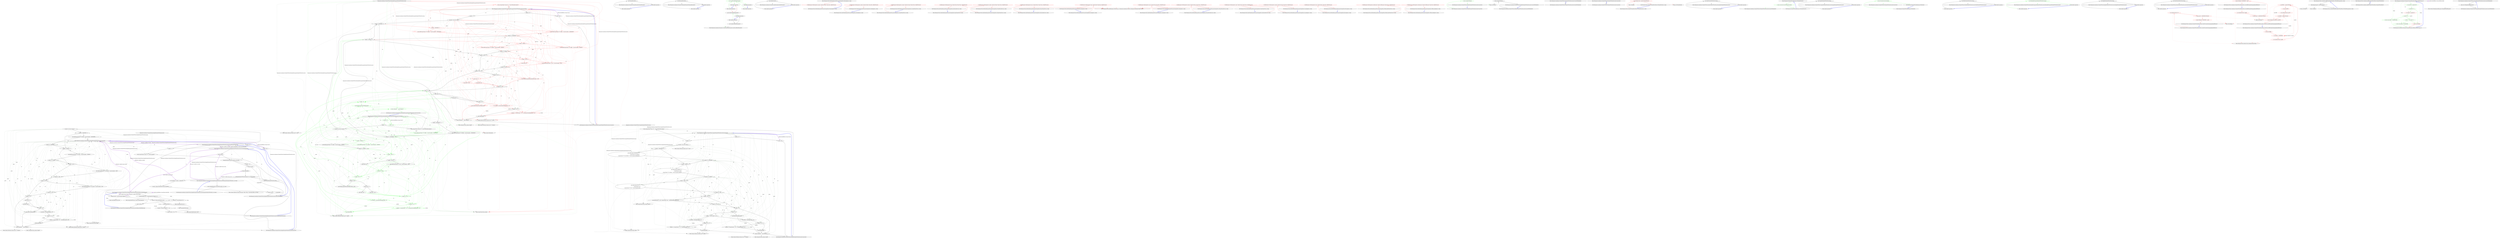 digraph  {
n45 [label="Humanizer.Localisation.NumberToWords.BrazilianPortugueseNumberToWordsConverter", span=""];
n0 [cluster="Humanizer.Localisation.NumberToWords.BrazilianPortugueseNumberToWordsConverter.Convert(int)", label="Entry Humanizer.Localisation.NumberToWords.BrazilianPortugueseNumberToWordsConverter.Convert(int)", span="12-12"];
n1 [cluster="Humanizer.Localisation.NumberToWords.BrazilianPortugueseNumberToWordsConverter.Convert(int)", label="number == 0", span="14-14"];
n3 [cluster="Humanizer.Localisation.NumberToWords.BrazilianPortugueseNumberToWordsConverter.Convert(int)", label="number < 0", span="17-17"];
n4 [cluster="Humanizer.Localisation.NumberToWords.BrazilianPortugueseNumberToWordsConverter.Convert(int)", color=red, community=0, label="1: return string.Format(''menos {0}'', Convert(Math.Abs(number)));", span="18-18"];
n6 [cluster="Humanizer.Localisation.NumberToWords.BrazilianPortugueseNumberToWordsConverter.Convert(int)", label="(number / 1000000000) > 0", span="22-22"];
n7 [cluster="Humanizer.Localisation.NumberToWords.BrazilianPortugueseNumberToWordsConverter.Convert(int)", color=red, community=0, label="1: number / 1000000000 > 2", span="24-24"];
n8 [cluster="Humanizer.Localisation.NumberToWords.BrazilianPortugueseNumberToWordsConverter.Convert(int)", color=red, community=0, label="1: parts.Add(string.Format(''{0} bilhões'', Convert(number / 1000000000)))", span="26-26"];
n9 [cluster="Humanizer.Localisation.NumberToWords.BrazilianPortugueseNumberToWordsConverter.Convert(int)", color=red, community=0, label="1: parts.Add(string.Format(''{0} bilhão'', Convert(number / 1000000000)))", span="30-30"];
n10 [cluster="Humanizer.Localisation.NumberToWords.BrazilianPortugueseNumberToWordsConverter.Convert(int)", label="number %= 1000000000", span="32-32"];
n11 [cluster="Humanizer.Localisation.NumberToWords.BrazilianPortugueseNumberToWordsConverter.Convert(int)", label="(number / 1000000) > 0", span="35-35"];
n12 [cluster="Humanizer.Localisation.NumberToWords.BrazilianPortugueseNumberToWordsConverter.Convert(int)", color=red, community=0, label="1: number / 1000000 > 2", span="37-37"];
n13 [cluster="Humanizer.Localisation.NumberToWords.BrazilianPortugueseNumberToWordsConverter.Convert(int)", color=red, community=0, label="1: parts.Add(string.Format(''{0} milhões'', Convert(number / 1000000)))", span="39-39"];
n14 [cluster="Humanizer.Localisation.NumberToWords.BrazilianPortugueseNumberToWordsConverter.Convert(int)", color=red, community=0, label="1: parts.Add(string.Format(''{0} milhão'', Convert(number / 1000000)))", span="43-43"];
n15 [cluster="Humanizer.Localisation.NumberToWords.BrazilianPortugueseNumberToWordsConverter.Convert(int)", label="number %= 1000000", span="45-45"];
n16 [cluster="Humanizer.Localisation.NumberToWords.BrazilianPortugueseNumberToWordsConverter.Convert(int)", label="(number / 1000) > 0", span="48-48"];
n17 [cluster="Humanizer.Localisation.NumberToWords.BrazilianPortugueseNumberToWordsConverter.Convert(int)", color=red, community=0, label="1: number / 1000 == 1", span="50-50"];
n19 [cluster="Humanizer.Localisation.NumberToWords.BrazilianPortugueseNumberToWordsConverter.Convert(int)", color=red, community=0, label="1: parts.Add(string.Format(''{0} mil'', Convert(number / 1000)))", span="53-53"];
n20 [cluster="Humanizer.Localisation.NumberToWords.BrazilianPortugueseNumberToWordsConverter.Convert(int)", label="number %= 1000", span="55-55"];
n21 [cluster="Humanizer.Localisation.NumberToWords.BrazilianPortugueseNumberToWordsConverter.Convert(int)", label="(number / 100) > 0", span="58-58"];
n22 [cluster="Humanizer.Localisation.NumberToWords.BrazilianPortugueseNumberToWordsConverter.Convert(int)", label="number == 100", span="60-60"];
n26 [cluster="Humanizer.Localisation.NumberToWords.BrazilianPortugueseNumberToWordsConverter.Convert(int)", color=red, community=0, label="0: parts.Add(portugueseHundredsMap[(number / 100)])", span="73-73"];
n27 [cluster="Humanizer.Localisation.NumberToWords.BrazilianPortugueseNumberToWordsConverter.Convert(int)", label="number %= 100", span="76-76"];
n28 [cluster="Humanizer.Localisation.NumberToWords.BrazilianPortugueseNumberToWordsConverter.Convert(int)", label="number > 0", span="79-79"];
n31 [cluster="Humanizer.Localisation.NumberToWords.BrazilianPortugueseNumberToWordsConverter.Convert(int)", label="number < 20", span="84-84"];
n32 [cluster="Humanizer.Localisation.NumberToWords.BrazilianPortugueseNumberToWordsConverter.Convert(int)", color=red, community=0, label="1: parts.Add(portugueseUnitsMap[number])", span="85-85"];
n33 [cluster="Humanizer.Localisation.NumberToWords.BrazilianPortugueseNumberToWordsConverter.Convert(int)", color=red, community=0, label="2: var lastPart = portugueseTensMap[number / 10]", span="88-88"];
n34 [cluster="Humanizer.Localisation.NumberToWords.BrazilianPortugueseNumberToWordsConverter.Convert(int)", label="(number % 10) > 0", span="89-89"];
n35 [cluster="Humanizer.Localisation.NumberToWords.BrazilianPortugueseNumberToWordsConverter.Convert(int)", color=red, community=0, label="1: lastPart += string.Format('' e {0}'', portugueseUnitsMap[number % 10])", span="90-90"];
n2 [cluster="Humanizer.Localisation.NumberToWords.BrazilianPortugueseNumberToWordsConverter.Convert(int)", label="return ''zero'';", span="15-15"];
n5 [cluster="Humanizer.Localisation.NumberToWords.BrazilianPortugueseNumberToWordsConverter.Convert(int)", label="var parts = new List<string>()", span="20-20"];
n41 [cluster="System.Collections.Generic.List<T>.List()", label="Entry System.Collections.Generic.List<T>.List()", span="0-0"];
n18 [cluster="Humanizer.Localisation.NumberToWords.BrazilianPortugueseNumberToWordsConverter.Convert(int)", color=red, community=0, label="0: parts.Add(''mil'')", span="51-51"];
n23 [cluster="Humanizer.Localisation.NumberToWords.BrazilianPortugueseNumberToWordsConverter.Convert(int)", color=red, community=0, label="1: parts.Count > 0", span="62-62"];
n24 [cluster="Humanizer.Localisation.NumberToWords.BrazilianPortugueseNumberToWordsConverter.Convert(int)", color=red, community=0, label="0: parts.Add(''e cem'')", span="64-64"];
n25 [cluster="Humanizer.Localisation.NumberToWords.BrazilianPortugueseNumberToWordsConverter.Convert(int)", color=red, community=0, label="0: parts.Add(''cem'')", span="68-68"];
n29 [cluster="Humanizer.Localisation.NumberToWords.BrazilianPortugueseNumberToWordsConverter.Convert(int)", label="parts.Count != 0", span="81-81"];
n30 [cluster="Humanizer.Localisation.NumberToWords.BrazilianPortugueseNumberToWordsConverter.Convert(int)", label="parts.Add(''e'')", span="82-82"];
n36 [cluster="Humanizer.Localisation.NumberToWords.BrazilianPortugueseNumberToWordsConverter.Convert(int)", label="parts.Add(lastPart)", span="92-92"];
n37 [cluster="Humanizer.Localisation.NumberToWords.BrazilianPortugueseNumberToWordsConverter.Convert(int)", label="return string.Join('' '', parts.ToArray());", span="96-96"];
n40 [cluster="string.Format(string, object)", label="Entry string.Format(string, object)", span="0-0"];
n42 [cluster="System.Collections.Generic.List<T>.Add(T)", label="Entry System.Collections.Generic.List<T>.Add(T)", span="0-0"];
n38 [cluster="Humanizer.Localisation.NumberToWords.BrazilianPortugueseNumberToWordsConverter.Convert(int)", label="Exit Humanizer.Localisation.NumberToWords.BrazilianPortugueseNumberToWordsConverter.Convert(int)", span="12-12"];
n39 [cluster="System.Math.Abs(int)", label="Entry System.Math.Abs(int)", span="0-0"];
n43 [cluster="System.Collections.Generic.List<T>.ToArray()", label="Entry System.Collections.Generic.List<T>.ToArray()", span="0-0"];
n44 [cluster="string.Join(string, params string[])", label="Entry string.Join(string, params string[])", span="0-0"];
d1 [cluster="Humanizer.Localisation.NumberToWords.BrazilianPortugueseNumberToWordsConverter.Convert(int)", color=green, community=0, label="1: number == 0", span="14-14"];
d0 [cluster="Humanizer.Localisation.NumberToWords.BrazilianPortugueseNumberToWordsConverter.Convert(int)", label="Entry Humanizer.Localisation.NumberToWords.BrazilianPortugueseNumberToWordsConverter.Convert(int)", span="12-12"];
d2 [cluster="Humanizer.Localisation.NumberToWords.BrazilianPortugueseNumberToWordsConverter.Convert(int)", color=green, community=0, label="1: return ''zero'';", span="15-15"];
d3 [cluster="Humanizer.Localisation.NumberToWords.BrazilianPortugueseNumberToWordsConverter.Convert(int)", label="number < 0", span="17-17"];
d9 [cluster="Humanizer.Localisation.NumberToWords.BrazilianPortugueseNumberToWordsConverter.Convert(int)", color=green, community=0, label="1: parts.Add(string.Format(''{0} bilhão'', Convert(number / 1000000000)))", span="30-30"];
d7 [cluster="Humanizer.Localisation.NumberToWords.BrazilianPortugueseNumberToWordsConverter.Convert(int)", label="number / 1000000000 > 2", span="24-24"];
d5 [cluster="Humanizer.Localisation.NumberToWords.BrazilianPortugueseNumberToWordsConverter.Convert(int)", label="var parts = new List<string>()", span="20-20"];
d10 [cluster="Humanizer.Localisation.NumberToWords.BrazilianPortugueseNumberToWordsConverter.Convert(int)", label="number %= 1000000000", span="32-32"];
d42 [cluster="System.Collections.Generic.List<T>.Add(T)", label="Entry System.Collections.Generic.List<T>.Add(T)", span="0-0"];
d12 [cluster="Humanizer.Localisation.NumberToWords.BrazilianPortugueseNumberToWordsConverter.Convert(int)", color=green, community=0, label="1: number / 1000000 > 2", span="37-37"];
d13 [cluster="Humanizer.Localisation.NumberToWords.BrazilianPortugueseNumberToWordsConverter.Convert(int)", color=green, community=0, label="1: parts.Add(string.Format(''{0} milhões'', Convert(number / 1000000)))", span="39-39"];
d14 [cluster="Humanizer.Localisation.NumberToWords.BrazilianPortugueseNumberToWordsConverter.Convert(int)", label="parts.Add(string.Format(''{0} milhão'', Convert(number / 1000000)))", span="43-43"];
d15 [cluster="Humanizer.Localisation.NumberToWords.BrazilianPortugueseNumberToWordsConverter.Convert(int)", label="number %= 1000000", span="45-45"];
d16 [cluster="Humanizer.Localisation.NumberToWords.BrazilianPortugueseNumberToWordsConverter.Convert(int)", color=green, community=0, label="1: (number / 1000) > 0", span="48-48"];
d17 [cluster="Humanizer.Localisation.NumberToWords.BrazilianPortugueseNumberToWordsConverter.Convert(int)", label="number / 1000 == 1", span="50-50"];
d21 [cluster="Humanizer.Localisation.NumberToWords.BrazilianPortugueseNumberToWordsConverter.Convert(int)", color=green, community=0, label="1: (number / 100) > 0", span="58-58"];
d20 [cluster="Humanizer.Localisation.NumberToWords.BrazilianPortugueseNumberToWordsConverter.Convert(int)", color=green, community=0, label="0: number %= 1000", span="55-55"];
d19 [cluster="Humanizer.Localisation.NumberToWords.BrazilianPortugueseNumberToWordsConverter.Convert(int)", label="parts.Add(string.Format(''{0} mil'', Convert(number / 1000)))", span="53-53"];
d18 [cluster="Humanizer.Localisation.NumberToWords.BrazilianPortugueseNumberToWordsConverter.Convert(int)", label="parts.Add(''mil'')", span="51-51"];
d22 [cluster="Humanizer.Localisation.NumberToWords.BrazilianPortugueseNumberToWordsConverter.Convert(int)", label="number == 100", span="60-60"];
d26 [cluster="Humanizer.Localisation.NumberToWords.BrazilianPortugueseNumberToWordsConverter.Convert(int)", label="parts.Add(portugueseHundredsMap[(number / 100)])", span="73-73"];
d27 [cluster="Humanizer.Localisation.NumberToWords.BrazilianPortugueseNumberToWordsConverter.Convert(int)", color=green, community=0, label="0: number %= 100", span="76-76"];
d31 [cluster="Humanizer.Localisation.NumberToWords.BrazilianPortugueseNumberToWordsConverter.Convert(int)", color=green, community=0, label="1: number < 20", span="84-84"];
d32 [cluster="Humanizer.Localisation.NumberToWords.BrazilianPortugueseNumberToWordsConverter.Convert(int)", color=green, community=0, label="1: parts.Add(portugueseUnitsMap[number])", span="85-85"];
d33 [cluster="Humanizer.Localisation.NumberToWords.BrazilianPortugueseNumberToWordsConverter.Convert(int)", color=green, community=0, label="2: var lastPart = portugueseTensMap[number / 10]", span="88-88"];
d34 [cluster="Humanizer.Localisation.NumberToWords.BrazilianPortugueseNumberToWordsConverter.Convert(int)", color=green, community=0, label="2: (number % 10) > 0", span="89-89"];
d35 [cluster="Humanizer.Localisation.NumberToWords.BrazilianPortugueseNumberToWordsConverter.Convert(int)", color=green, community=0, label="1: lastPart += string.Format('' e {0}'', portugueseUnitsMap[number % 10])", span="90-90"];
d24 [cluster="Humanizer.Localisation.NumberToWords.BrazilianPortugueseNumberToWordsConverter.Convert(int)", label="parts.Add(''e cem'')", span="64-64"];
d25 [cluster="Humanizer.Localisation.NumberToWords.BrazilianPortugueseNumberToWordsConverter.Convert(int)", label="parts.Add(''cem'')", span="68-68"];
d37 [cluster="Humanizer.Localisation.NumberToWords.BrazilianPortugueseNumberToWordsConverter.Convert(int)", color=green, community=0, label="1: return string.Join('' '', parts.ToArray());", span="96-96"];
d36 [cluster="Humanizer.Localisation.NumberToWords.BrazilianPortugueseNumberToWordsConverter.Convert(int)", color=green, community=0, label="1: parts.Add(lastPart)", span="92-92"];
d38 [cluster="Humanizer.Localisation.NumberToWords.BrazilianPortugueseNumberToWordsConverter.Convert(int)", label="Exit Humanizer.Localisation.NumberToWords.BrazilianPortugueseNumberToWordsConverter.Convert(int)", span="12-12"];
d4 [cluster="Humanizer.Localisation.NumberToWords.BrazilianPortugueseNumberToWordsConverter.Convert(int)", label="return string.Format(''menos {0}'', Convert(Math.Abs(number)));", span="18-18"];
d8 [cluster="Humanizer.Localisation.NumberToWords.BrazilianPortugueseNumberToWordsConverter.Convert(int)", label="parts.Add(string.Format(''{0} bilhões'', Convert(number / 1000000000)))", span="26-26"];
d23 [cluster="Humanizer.Localisation.NumberToWords.BrazilianPortugueseNumberToWordsConverter.Convert(int)", label="parts.Count > 0", span="62-62"];
m0_7 [cluster="Humanizer.Localisation.Formatters.RussianFormatter.RussianFormatter()", file="Configurator.cs", label="Entry Humanizer.Localisation.Formatters.RussianFormatter.RussianFormatter()", span="2-2"];
m0_3 [cluster="Humanizer.Localisation.Formatters.RomanianFormatter.RomanianFormatter()", file="Configurator.cs", label="Entry Humanizer.Localisation.Formatters.RomanianFormatter.RomanianFormatter()", span="2-2"];
m0_15 [cluster="Humanizer.Localisation.Formatters.CzechSlovakPolishFormatter.CzechSlovakPolishFormatter()", file="Configurator.cs", label="Entry Humanizer.Localisation.Formatters.CzechSlovakPolishFormatter.CzechSlovakPolishFormatter()", span="2-2"];
m0_11 [cluster="Humanizer.Localisation.Formatters.ArabicFormatter.ArabicFormatter()", file="Configurator.cs", label="Entry Humanizer.Localisation.Formatters.ArabicFormatter.ArabicFormatter()", span="2-2"];
m0_19 [cluster="lambda expression", file="Configurator.cs", label="Entry lambda expression", span="21-21"];
m0_0 [cluster="lambda expression", file="Configurator.cs", label="Entry lambda expression", span="16-16"];
m0_1 [cluster="lambda expression", file="Configurator.cs", label="new RomanianFormatter()", span="16-16"];
m0_2 [cluster="lambda expression", file="Configurator.cs", label="Exit lambda expression", span="16-16"];
m0_4 [cluster="lambda expression", file="Configurator.cs", label="Entry lambda expression", span="17-17"];
m0_5 [cluster="lambda expression", file="Configurator.cs", label="new RussianFormatter()", span="17-17"];
m0_6 [cluster="lambda expression", file="Configurator.cs", label="Exit lambda expression", span="17-17"];
m0_8 [cluster="lambda expression", file="Configurator.cs", label="Entry lambda expression", span="18-18"];
m0_9 [cluster="lambda expression", file="Configurator.cs", label="new ArabicFormatter()", span="18-18"];
m0_10 [cluster="lambda expression", file="Configurator.cs", label="Exit lambda expression", span="18-18"];
m0_12 [cluster="lambda expression", file="Configurator.cs", label="Entry lambda expression", span="19-19"];
m0_13 [cluster="lambda expression", color=green, community=0, file="Configurator.cs", label="1: new CzechSlovakPolishFormatter()", span="19-19"];
m0_14 [cluster="lambda expression", file="Configurator.cs", label="Exit lambda expression", span="19-19"];
m0_16 [cluster="lambda expression", file="Configurator.cs", label="Entry lambda expression", span="20-20"];
m0_17 [cluster="lambda expression", file="Configurator.cs", label="new CzechSlovakPolishFormatter()", span="20-20"];
m0_18 [cluster="lambda expression", file="Configurator.cs", label="Exit lambda expression", span="20-20"];
m0_20 [cluster="lambda expression", file="Configurator.cs", label="new CzechSlovakPolishFormatter()", span="21-21"];
m0_21 [cluster="lambda expression", file="Configurator.cs", label="Exit lambda expression", span="21-21"];
m2_13 [cluster="Humanizer.Tests.DateTimeHumanizePrecisionStrategyTests.MinutesAgo(int, string)", file="DateTimeHumanizePrecisionStrategyTests.cs", label="Entry Humanizer.Tests.DateTimeHumanizePrecisionStrategyTests.MinutesAgo(int, string)", span="70-70"];
m2_14 [cluster="Humanizer.Tests.DateTimeHumanizePrecisionStrategyTests.MinutesAgo(int, string)", color=red, community=0, file="DateTimeHumanizePrecisionStrategyTests.cs", label="1: DateHumanize.Verify(expected, minutes, TimeUnit.Minute, Tense.Past, defaultPrecision)", span="72-72"];
m2_15 [cluster="Humanizer.Tests.DateTimeHumanizePrecisionStrategyTests.MinutesAgo(int, string)", file="DateTimeHumanizePrecisionStrategyTests.cs", label="Exit Humanizer.Tests.DateTimeHumanizePrecisionStrategyTests.MinutesAgo(int, string)", span="70-70"];
m2_3 [cluster="Humanizer.Tests.DateHumanize.Verify(string, int, Humanizer.Localisation.TimeUnit, Humanizer.Localisation.Tense, double?)", file="DateTimeHumanizePrecisionStrategyTests.cs", label="Entry Humanizer.Tests.DateHumanize.Verify(string, int, Humanizer.Localisation.TimeUnit, Humanizer.Localisation.Tense, double?)", span="29-29"];
m2_31 [cluster="Humanizer.Tests.DateTimeHumanizePrecisionStrategyTests.MonthsAgo(int, string)", file="DateTimeHumanizePrecisionStrategyTests.cs", label="Entry Humanizer.Tests.DateTimeHumanizePrecisionStrategyTests.MonthsAgo(int, string)", span="154-154"];
m2_32 [cluster="Humanizer.Tests.DateTimeHumanizePrecisionStrategyTests.MonthsAgo(int, string)", color=red, community=0, file="DateTimeHumanizePrecisionStrategyTests.cs", label="1: DateHumanize.Verify(expected, months, TimeUnit.Month, Tense.Past, defaultPrecision)", span="156-156"];
m2_33 [cluster="Humanizer.Tests.DateTimeHumanizePrecisionStrategyTests.MonthsAgo(int, string)", file="DateTimeHumanizePrecisionStrategyTests.cs", label="Exit Humanizer.Tests.DateTimeHumanizePrecisionStrategyTests.MonthsAgo(int, string)", span="154-154"];
m2_10 [cluster="Humanizer.Tests.DateTimeHumanizePrecisionStrategyTests.SecondsFromNow(int, string)", file="DateTimeHumanizePrecisionStrategyTests.cs", label="Entry Humanizer.Tests.DateTimeHumanizePrecisionStrategyTests.SecondsFromNow(int, string)", span="56-56"];
m2_11 [cluster="Humanizer.Tests.DateTimeHumanizePrecisionStrategyTests.SecondsFromNow(int, string)", color=red, community=0, file="DateTimeHumanizePrecisionStrategyTests.cs", label="1: DateHumanize.Verify(expected, seconds, TimeUnit.Second, Tense.Future, defaultPrecision)", span="58-58"];
m2_12 [cluster="Humanizer.Tests.DateTimeHumanizePrecisionStrategyTests.SecondsFromNow(int, string)", file="DateTimeHumanizePrecisionStrategyTests.cs", label="Exit Humanizer.Tests.DateTimeHumanizePrecisionStrategyTests.SecondsFromNow(int, string)", span="56-56"];
m2_28 [cluster="Humanizer.Tests.DateTimeHumanizePrecisionStrategyTests.DaysFromNow(int, string)", file="DateTimeHumanizePrecisionStrategyTests.cs", label="Entry Humanizer.Tests.DateTimeHumanizePrecisionStrategyTests.DaysFromNow(int, string)", span="141-141"];
m2_29 [cluster="Humanizer.Tests.DateTimeHumanizePrecisionStrategyTests.DaysFromNow(int, string)", color=red, community=0, file="DateTimeHumanizePrecisionStrategyTests.cs", label="1: DateHumanize.Verify(expected, days, TimeUnit.Day, Tense.Future, defaultPrecision)", span="143-143"];
m2_30 [cluster="Humanizer.Tests.DateTimeHumanizePrecisionStrategyTests.DaysFromNow(int, string)", file="DateTimeHumanizePrecisionStrategyTests.cs", label="Exit Humanizer.Tests.DateTimeHumanizePrecisionStrategyTests.DaysFromNow(int, string)", span="141-141"];
m2_34 [cluster="Humanizer.Tests.DateTimeHumanizePrecisionStrategyTests.MonthsFromNow(int, string)", file="DateTimeHumanizePrecisionStrategyTests.cs", label="Entry Humanizer.Tests.DateTimeHumanizePrecisionStrategyTests.MonthsFromNow(int, string)", span="167-167"];
m2_35 [cluster="Humanizer.Tests.DateTimeHumanizePrecisionStrategyTests.MonthsFromNow(int, string)", color=red, community=0, file="DateTimeHumanizePrecisionStrategyTests.cs", label="1: DateHumanize.Verify(expected, months, TimeUnit.Month, Tense.Future, defaultPrecision)", span="169-169"];
m2_36 [cluster="Humanizer.Tests.DateTimeHumanizePrecisionStrategyTests.MonthsFromNow(int, string)", file="DateTimeHumanizePrecisionStrategyTests.cs", label="Exit Humanizer.Tests.DateTimeHumanizePrecisionStrategyTests.MonthsFromNow(int, string)", span="167-167"];
m2_22 [cluster="Humanizer.Tests.DateTimeHumanizePrecisionStrategyTests.HoursFromNow(int, string)", file="DateTimeHumanizePrecisionStrategyTests.cs", label="Entry Humanizer.Tests.DateTimeHumanizePrecisionStrategyTests.HoursFromNow(int, string)", span="113-113"];
m2_23 [cluster="Humanizer.Tests.DateTimeHumanizePrecisionStrategyTests.HoursFromNow(int, string)", color=red, community=0, file="DateTimeHumanizePrecisionStrategyTests.cs", label="1: DateHumanize.Verify(expected, hours, TimeUnit.Hour, Tense.Future, defaultPrecision)", span="115-115"];
m2_24 [cluster="Humanizer.Tests.DateTimeHumanizePrecisionStrategyTests.HoursFromNow(int, string)", file="DateTimeHumanizePrecisionStrategyTests.cs", label="Exit Humanizer.Tests.DateTimeHumanizePrecisionStrategyTests.HoursFromNow(int, string)", span="113-113"];
m2_25 [cluster="Humanizer.Tests.DateTimeHumanizePrecisionStrategyTests.DaysAgo(int, string)", file="DateTimeHumanizePrecisionStrategyTests.cs", label="Entry Humanizer.Tests.DateTimeHumanizePrecisionStrategyTests.DaysAgo(int, string)", span="127-127"];
m2_26 [cluster="Humanizer.Tests.DateTimeHumanizePrecisionStrategyTests.DaysAgo(int, string)", color=red, community=0, file="DateTimeHumanizePrecisionStrategyTests.cs", label="1: DateHumanize.Verify(expected, days, TimeUnit.Day, Tense.Past, defaultPrecision)", span="129-129"];
m2_27 [cluster="Humanizer.Tests.DateTimeHumanizePrecisionStrategyTests.DaysAgo(int, string)", file="DateTimeHumanizePrecisionStrategyTests.cs", label="Exit Humanizer.Tests.DateTimeHumanizePrecisionStrategyTests.DaysAgo(int, string)", span="127-127"];
m2_37 [cluster="Humanizer.Tests.DateTimeHumanizePrecisionStrategyTests.YearsAgo(int, string)", file="DateTimeHumanizePrecisionStrategyTests.cs", label="Entry Humanizer.Tests.DateTimeHumanizePrecisionStrategyTests.YearsAgo(int, string)", span="175-175"];
m2_38 [cluster="Humanizer.Tests.DateTimeHumanizePrecisionStrategyTests.YearsAgo(int, string)", color=red, community=0, file="DateTimeHumanizePrecisionStrategyTests.cs", label="1: DateHumanize.Verify(expected, years, TimeUnit.Year, Tense.Past, defaultPrecision)", span="177-177"];
m2_39 [cluster="Humanizer.Tests.DateTimeHumanizePrecisionStrategyTests.YearsAgo(int, string)", file="DateTimeHumanizePrecisionStrategyTests.cs", label="Exit Humanizer.Tests.DateTimeHumanizePrecisionStrategyTests.YearsAgo(int, string)", span="175-175"];
m2_16 [cluster="Humanizer.Tests.DateTimeHumanizePrecisionStrategyTests.MinutesFromNow(int, string)", file="DateTimeHumanizePrecisionStrategyTests.cs", label="Entry Humanizer.Tests.DateTimeHumanizePrecisionStrategyTests.MinutesFromNow(int, string)", span="84-84"];
m2_17 [cluster="Humanizer.Tests.DateTimeHumanizePrecisionStrategyTests.MinutesFromNow(int, string)", color=red, community=0, file="DateTimeHumanizePrecisionStrategyTests.cs", label="1: DateHumanize.Verify(expected, minutes, TimeUnit.Minute, Tense.Future, defaultPrecision)", span="86-86"];
m2_18 [cluster="Humanizer.Tests.DateTimeHumanizePrecisionStrategyTests.MinutesFromNow(int, string)", file="DateTimeHumanizePrecisionStrategyTests.cs", label="Exit Humanizer.Tests.DateTimeHumanizePrecisionStrategyTests.MinutesFromNow(int, string)", span="84-84"];
m2_40 [cluster="Humanizer.Tests.DateTimeHumanizePrecisionStrategyTests.YearsFromNow(int, string)", file="DateTimeHumanizePrecisionStrategyTests.cs", label="Entry Humanizer.Tests.DateTimeHumanizePrecisionStrategyTests.YearsFromNow(int, string)", span="183-183"];
m2_41 [cluster="Humanizer.Tests.DateTimeHumanizePrecisionStrategyTests.YearsFromNow(int, string)", color=red, community=0, file="DateTimeHumanizePrecisionStrategyTests.cs", label="1: DateHumanize.Verify(expected, years, TimeUnit.Year, Tense.Future, defaultPrecision)", span="185-185"];
m2_42 [cluster="Humanizer.Tests.DateTimeHumanizePrecisionStrategyTests.YearsFromNow(int, string)", file="DateTimeHumanizePrecisionStrategyTests.cs", label="Exit Humanizer.Tests.DateTimeHumanizePrecisionStrategyTests.YearsFromNow(int, string)", span="183-183"];
m2_7 [cluster="Humanizer.Tests.DateTimeHumanizePrecisionStrategyTests.SecondsAgo(int, string)", file="DateTimeHumanizePrecisionStrategyTests.cs", label="Entry Humanizer.Tests.DateTimeHumanizePrecisionStrategyTests.SecondsAgo(int, string)", span="42-42"];
m2_8 [cluster="Humanizer.Tests.DateTimeHumanizePrecisionStrategyTests.SecondsAgo(int, string)", color=red, community=0, file="DateTimeHumanizePrecisionStrategyTests.cs", label="1: DateHumanize.Verify(expected, seconds, TimeUnit.Second, Tense.Past, defaultPrecision)", span="44-44"];
m2_9 [cluster="Humanizer.Tests.DateTimeHumanizePrecisionStrategyTests.SecondsAgo(int, string)", file="DateTimeHumanizePrecisionStrategyTests.cs", label="Exit Humanizer.Tests.DateTimeHumanizePrecisionStrategyTests.SecondsAgo(int, string)", span="42-42"];
m2_19 [cluster="Humanizer.Tests.DateTimeHumanizePrecisionStrategyTests.HoursAgo(int, string)", file="DateTimeHumanizePrecisionStrategyTests.cs", label="Entry Humanizer.Tests.DateTimeHumanizePrecisionStrategyTests.HoursAgo(int, string)", span="99-99"];
m2_20 [cluster="Humanizer.Tests.DateTimeHumanizePrecisionStrategyTests.HoursAgo(int, string)", color=red, community=0, file="DateTimeHumanizePrecisionStrategyTests.cs", label="1: DateHumanize.Verify(expected, hours, TimeUnit.Hour, Tense.Past, defaultPrecision)", span="101-101"];
m2_21 [cluster="Humanizer.Tests.DateTimeHumanizePrecisionStrategyTests.HoursAgo(int, string)", file="DateTimeHumanizePrecisionStrategyTests.cs", label="Exit Humanizer.Tests.DateTimeHumanizePrecisionStrategyTests.HoursAgo(int, string)", span="99-99"];
m2_4 [cluster="Humanizer.Tests.DateTimeHumanizePrecisionStrategyTests.MillisecondsFromNow(int, string)", file="DateTimeHumanizePrecisionStrategyTests.cs", label="Entry Humanizer.Tests.DateTimeHumanizePrecisionStrategyTests.MillisecondsFromNow(int, string)", span="28-28"];
m2_5 [cluster="Humanizer.Tests.DateTimeHumanizePrecisionStrategyTests.MillisecondsFromNow(int, string)", color=red, community=0, file="DateTimeHumanizePrecisionStrategyTests.cs", label="1: DateHumanize.Verify(expected, milliseconds, TimeUnit.Millisecond, Tense.Future, defaultPrecision)", span="30-30"];
m2_6 [cluster="Humanizer.Tests.DateTimeHumanizePrecisionStrategyTests.MillisecondsFromNow(int, string)", file="DateTimeHumanizePrecisionStrategyTests.cs", label="Exit Humanizer.Tests.DateTimeHumanizePrecisionStrategyTests.MillisecondsFromNow(int, string)", span="28-28"];
m2_0 [cluster="Humanizer.Tests.DateTimeHumanizePrecisionStrategyTests.MillisecondsAgo(int, string)", file="DateTimeHumanizePrecisionStrategyTests.cs", label="Entry Humanizer.Tests.DateTimeHumanizePrecisionStrategyTests.MillisecondsAgo(int, string)", span="16-16"];
m2_1 [cluster="Humanizer.Tests.DateTimeHumanizePrecisionStrategyTests.MillisecondsAgo(int, string)", color=red, community=0, file="DateTimeHumanizePrecisionStrategyTests.cs", label="1: DateHumanize.Verify(expected, milliseconds, TimeUnit.Millisecond, Tense.Past, defaultPrecision)", span="18-18"];
m2_2 [cluster="Humanizer.Tests.DateTimeHumanizePrecisionStrategyTests.MillisecondsAgo(int, string)", file="DateTimeHumanizePrecisionStrategyTests.cs", label="Exit Humanizer.Tests.DateTimeHumanizePrecisionStrategyTests.MillisecondsAgo(int, string)", span="16-16"];
m3_3 [cluster="int.ToString()", file="DefaultNumberToWordsConverter.cs", label="Entry int.ToString()", span="0-0"];
m3_0 [cluster="Humanizer.Localisation.NumberToWords.DefaultNumberToWordsConverter.Convert(int)", file="DefaultNumberToWordsConverter.cs", label="Entry Humanizer.Localisation.NumberToWords.DefaultNumberToWordsConverter.Convert(int)", span="4-4"];
m3_1 [cluster="Humanizer.Localisation.NumberToWords.DefaultNumberToWordsConverter.Convert(int)", color=green, community=0, file="DefaultNumberToWordsConverter.cs", label="1: return number.ToString();", span="6-6"];
m3_2 [cluster="Humanizer.Localisation.NumberToWords.DefaultNumberToWordsConverter.Convert(int)", file="DefaultNumberToWordsConverter.cs", label="Exit Humanizer.Localisation.NumberToWords.DefaultNumberToWordsConverter.Convert(int)", span="4-4"];
m3_4 [cluster="Humanizer.Localisation.NumberToWords.DefaultNumberToWordsConverter.ConvertToOrdinal(int)", file="DefaultNumberToWordsConverter.cs", label="Entry Humanizer.Localisation.NumberToWords.DefaultNumberToWordsConverter.ConvertToOrdinal(int)", span="9-9"];
m3_5 [cluster="Humanizer.Localisation.NumberToWords.DefaultNumberToWordsConverter.ConvertToOrdinal(int)", file="DefaultNumberToWordsConverter.cs", label="return number.ToString();", span="11-11"];
m3_6 [cluster="Humanizer.Localisation.NumberToWords.DefaultNumberToWordsConverter.ConvertToOrdinal(int)", file="DefaultNumberToWordsConverter.cs", label="Exit Humanizer.Localisation.NumberToWords.DefaultNumberToWordsConverter.ConvertToOrdinal(int)", span="9-9"];
m4_55 [cluster="string.Replace(char, char)", file="EnglishNumberToWordsConverter.cs", label="Entry string.Replace(char, char)", span="0-0"];
m4_56 [cluster="string.EndsWith(string)", file="EnglishNumberToWordsConverter.cs", label="Entry string.EndsWith(string)", span="0-0"];
m4_32 [cluster="System.Collections.Generic.List<T>.ToArray()", file="EnglishNumberToWordsConverter.cs", label="Entry System.Collections.Generic.List<T>.ToArray()", span="0-0"];
m4_66 [cluster="System.Collections.Generic.Dictionary<TKey, TValue>.TryGetValue(TKey, out TValue)", file="EnglishNumberToWordsConverter.cs", label="Entry System.Collections.Generic.Dictionary<TKey, TValue>.TryGetValue(TKey, out TValue)", span="0-0"];
m4_31 [cluster="System.Collections.Generic.List<T>.Add(T)", file="EnglishNumberToWordsConverter.cs", label="Entry System.Collections.Generic.List<T>.Add(T)", span="0-0"];
m4_0 [cluster="Humanizer.Localisation.NumberToWords.EnglishNumberToWordsConverter.Convert(int)", file="EnglishNumberToWordsConverter.cs", label="Entry Humanizer.Localisation.NumberToWords.EnglishNumberToWordsConverter.Convert(int)", span="22-22"];
m4_1 [cluster="Humanizer.Localisation.NumberToWords.EnglishNumberToWordsConverter.Convert(int)", file="EnglishNumberToWordsConverter.cs", label="number == 0", span="24-24"];
m4_3 [cluster="Humanizer.Localisation.NumberToWords.EnglishNumberToWordsConverter.Convert(int)", file="EnglishNumberToWordsConverter.cs", label="number < 0", span="27-27"];
m4_4 [cluster="Humanizer.Localisation.NumberToWords.EnglishNumberToWordsConverter.Convert(int)", file="EnglishNumberToWordsConverter.cs", label="return string.Format(''minus {0}'', Convert(-number));", span="28-28"];
m4_6 [cluster="Humanizer.Localisation.NumberToWords.EnglishNumberToWordsConverter.Convert(int)", file="EnglishNumberToWordsConverter.cs", label="(number / 1000000000) > 0", span="32-32"];
m4_7 [cluster="Humanizer.Localisation.NumberToWords.EnglishNumberToWordsConverter.Convert(int)", file="EnglishNumberToWordsConverter.cs", label="parts.Add(string.Format(''{0} billion'', Convert(number / 1000000000)))", span="34-34"];
m4_8 [cluster="Humanizer.Localisation.NumberToWords.EnglishNumberToWordsConverter.Convert(int)", file="EnglishNumberToWordsConverter.cs", label="number %= 1000000000", span="35-35"];
m4_9 [cluster="Humanizer.Localisation.NumberToWords.EnglishNumberToWordsConverter.Convert(int)", file="EnglishNumberToWordsConverter.cs", label="(number / 1000000) > 0", span="38-38"];
m4_10 [cluster="Humanizer.Localisation.NumberToWords.EnglishNumberToWordsConverter.Convert(int)", file="EnglishNumberToWordsConverter.cs", label="parts.Add(string.Format(''{0} million'', Convert(number / 1000000)))", span="40-40"];
m4_11 [cluster="Humanizer.Localisation.NumberToWords.EnglishNumberToWordsConverter.Convert(int)", file="EnglishNumberToWordsConverter.cs", label="number %= 1000000", span="41-41"];
m4_12 [cluster="Humanizer.Localisation.NumberToWords.EnglishNumberToWordsConverter.Convert(int)", file="EnglishNumberToWordsConverter.cs", label="(number / 1000) > 0", span="44-44"];
m4_13 [cluster="Humanizer.Localisation.NumberToWords.EnglishNumberToWordsConverter.Convert(int)", file="EnglishNumberToWordsConverter.cs", label="parts.Add(string.Format(''{0} thousand'', Convert(number / 1000)))", span="46-46"];
m4_14 [cluster="Humanizer.Localisation.NumberToWords.EnglishNumberToWordsConverter.Convert(int)", file="EnglishNumberToWordsConverter.cs", label="number %= 1000", span="47-47"];
m4_15 [cluster="Humanizer.Localisation.NumberToWords.EnglishNumberToWordsConverter.Convert(int)", file="EnglishNumberToWordsConverter.cs", label="(number / 100) > 0", span="50-50"];
m4_16 [cluster="Humanizer.Localisation.NumberToWords.EnglishNumberToWordsConverter.Convert(int)", file="EnglishNumberToWordsConverter.cs", label="parts.Add(string.Format(''{0} hundred'', Convert(number / 100)))", span="52-52"];
m4_17 [cluster="Humanizer.Localisation.NumberToWords.EnglishNumberToWordsConverter.Convert(int)", file="EnglishNumberToWordsConverter.cs", label="number %= 100", span="53-53"];
m4_18 [cluster="Humanizer.Localisation.NumberToWords.EnglishNumberToWordsConverter.Convert(int)", file="EnglishNumberToWordsConverter.cs", label="number > 0", span="56-56"];
m4_21 [cluster="Humanizer.Localisation.NumberToWords.EnglishNumberToWordsConverter.Convert(int)", file="EnglishNumberToWordsConverter.cs", label="number < 20", span="61-61"];
m4_22 [cluster="Humanizer.Localisation.NumberToWords.EnglishNumberToWordsConverter.Convert(int)", file="EnglishNumberToWordsConverter.cs", label="parts.Add(UnitsMap[number])", span="62-62"];
m4_23 [cluster="Humanizer.Localisation.NumberToWords.EnglishNumberToWordsConverter.Convert(int)", file="EnglishNumberToWordsConverter.cs", label="var lastPart = TensMap[number / 10]", span="65-65"];
m4_24 [cluster="Humanizer.Localisation.NumberToWords.EnglishNumberToWordsConverter.Convert(int)", file="EnglishNumberToWordsConverter.cs", label="(number % 10) > 0", span="66-66"];
m4_25 [cluster="Humanizer.Localisation.NumberToWords.EnglishNumberToWordsConverter.Convert(int)", file="EnglishNumberToWordsConverter.cs", label="lastPart += string.Format(''-{0}'', UnitsMap[number % 10])", span="67-67"];
m4_2 [cluster="Humanizer.Localisation.NumberToWords.EnglishNumberToWordsConverter.Convert(int)", file="EnglishNumberToWordsConverter.cs", label="return ''zero'';", span="25-25"];
m4_5 [cluster="Humanizer.Localisation.NumberToWords.EnglishNumberToWordsConverter.Convert(int)", file="EnglishNumberToWordsConverter.cs", label="var parts = new List<string>()", span="30-30"];
m4_19 [cluster="Humanizer.Localisation.NumberToWords.EnglishNumberToWordsConverter.Convert(int)", file="EnglishNumberToWordsConverter.cs", label="parts.Count != 0", span="58-58"];
m4_20 [cluster="Humanizer.Localisation.NumberToWords.EnglishNumberToWordsConverter.Convert(int)", file="EnglishNumberToWordsConverter.cs", label="parts.Add(''and'')", span="59-59"];
m4_26 [cluster="Humanizer.Localisation.NumberToWords.EnglishNumberToWordsConverter.Convert(int)", file="EnglishNumberToWordsConverter.cs", label="parts.Add(lastPart)", span="69-69"];
m4_27 [cluster="Humanizer.Localisation.NumberToWords.EnglishNumberToWordsConverter.Convert(int)", file="EnglishNumberToWordsConverter.cs", label="return string.Join('' '', parts.ToArray());", span="73-73"];
m4_28 [cluster="Humanizer.Localisation.NumberToWords.EnglishNumberToWordsConverter.Convert(int)", file="EnglishNumberToWordsConverter.cs", label="Exit Humanizer.Localisation.NumberToWords.EnglishNumberToWordsConverter.Convert(int)", span="22-22"];
m4_33 [cluster="string.Join(string, params string[])", file="EnglishNumberToWordsConverter.cs", label="Entry string.Join(string, params string[])", span="0-0"];
m4_34 [cluster="Humanizer.Localisation.NumberToWords.EnglishNumberToWordsConverter.ConvertToOrdinal(int)", file="EnglishNumberToWordsConverter.cs", label="Entry Humanizer.Localisation.NumberToWords.EnglishNumberToWordsConverter.ConvertToOrdinal(int)", span="76-76"];
m4_35 [cluster="Humanizer.Localisation.NumberToWords.EnglishNumberToWordsConverter.ConvertToOrdinal(int)", file="EnglishNumberToWordsConverter.cs", label="string towords", span="78-78"];
m4_36 [cluster="Humanizer.Localisation.NumberToWords.EnglishNumberToWordsConverter.ConvertToOrdinal(int)", file="EnglishNumberToWordsConverter.cs", label="ExceptionNumbersToWords(number, out towords)", span="80-80"];
m4_38 [cluster="Humanizer.Localisation.NumberToWords.EnglishNumberToWordsConverter.ConvertToOrdinal(int)", file="EnglishNumberToWordsConverter.cs", label="number > 20", span="84-84"];
m4_40 [cluster="Humanizer.Localisation.NumberToWords.EnglishNumberToWordsConverter.ConvertToOrdinal(int)", file="EnglishNumberToWordsConverter.cs", label="ExceptionNumbersToWords(number%10, out exceptionPart)", span="87-87"];
m4_41 [cluster="Humanizer.Localisation.NumberToWords.EnglishNumberToWordsConverter.ConvertToOrdinal(int)", file="EnglishNumberToWordsConverter.cs", label="var normalPart = number - number%10", span="89-89"];
m4_44 [cluster="Humanizer.Localisation.NumberToWords.EnglishNumberToWordsConverter.ConvertToOrdinal(int)", file="EnglishNumberToWordsConverter.cs", label="return NormalNumberToWords(number);", span="95-95"];
m4_37 [cluster="Humanizer.Localisation.NumberToWords.EnglishNumberToWordsConverter.ConvertToOrdinal(int)", file="EnglishNumberToWordsConverter.cs", label="return towords;", span="81-81"];
m4_39 [cluster="Humanizer.Localisation.NumberToWords.EnglishNumberToWordsConverter.ConvertToOrdinal(int)", file="EnglishNumberToWordsConverter.cs", label="string exceptionPart", span="86-86"];
m4_43 [cluster="Humanizer.Localisation.NumberToWords.EnglishNumberToWordsConverter.ConvertToOrdinal(int)", file="EnglishNumberToWordsConverter.cs", label="return towords + '' '' + exceptionPart;", span="91-91"];
m4_42 [cluster="Humanizer.Localisation.NumberToWords.EnglishNumberToWordsConverter.ConvertToOrdinal(int)", file="EnglishNumberToWordsConverter.cs", label="towords = RemoveOnePrefix(Convert(normalPart))", span="90-90"];
m4_45 [cluster="Humanizer.Localisation.NumberToWords.EnglishNumberToWordsConverter.ConvertToOrdinal(int)", file="EnglishNumberToWordsConverter.cs", label="Exit Humanizer.Localisation.NumberToWords.EnglishNumberToWordsConverter.ConvertToOrdinal(int)", span="76-76"];
m4_47 [cluster="Humanizer.Localisation.NumberToWords.EnglishNumberToWordsConverter.RemoveOnePrefix(string)", file="EnglishNumberToWordsConverter.cs", label="Entry Humanizer.Localisation.NumberToWords.EnglishNumberToWordsConverter.RemoveOnePrefix(string)", span="110-110"];
m4_58 [cluster="Humanizer.Localisation.NumberToWords.EnglishNumberToWordsConverter.RemoveOnePrefix(string)", file="EnglishNumberToWordsConverter.cs", label="towords.IndexOf(''one'', StringComparison.Ordinal) == 0", span="113-113"];
m4_59 [cluster="Humanizer.Localisation.NumberToWords.EnglishNumberToWordsConverter.RemoveOnePrefix(string)", file="EnglishNumberToWordsConverter.cs", label="towords = towords.Remove(0, 4)", span="114-114"];
m4_60 [cluster="Humanizer.Localisation.NumberToWords.EnglishNumberToWordsConverter.RemoveOnePrefix(string)", file="EnglishNumberToWordsConverter.cs", label="return towords;", span="116-116"];
m4_61 [cluster="Humanizer.Localisation.NumberToWords.EnglishNumberToWordsConverter.RemoveOnePrefix(string)", file="EnglishNumberToWordsConverter.cs", label="Exit Humanizer.Localisation.NumberToWords.EnglishNumberToWordsConverter.RemoveOnePrefix(string)", span="110-110"];
m4_48 [cluster="Humanizer.Localisation.NumberToWords.EnglishNumberToWordsConverter.NormalNumberToWords(int)", file="EnglishNumberToWordsConverter.cs", label="Entry Humanizer.Localisation.NumberToWords.EnglishNumberToWordsConverter.NormalNumberToWords(int)", span="98-98"];
m4_49 [cluster="Humanizer.Localisation.NumberToWords.EnglishNumberToWordsConverter.NormalNumberToWords(int)", file="EnglishNumberToWordsConverter.cs", label="string towords = Convert(number).Replace('-', ' ')", span="100-100"];
m4_50 [cluster="Humanizer.Localisation.NumberToWords.EnglishNumberToWordsConverter.NormalNumberToWords(int)", file="EnglishNumberToWordsConverter.cs", label="towords = RemoveOnePrefix(towords)", span="102-102"];
m4_51 [cluster="Humanizer.Localisation.NumberToWords.EnglishNumberToWordsConverter.NormalNumberToWords(int)", file="EnglishNumberToWordsConverter.cs", label="towords.EndsWith(''y'')", span="104-104"];
m4_52 [cluster="Humanizer.Localisation.NumberToWords.EnglishNumberToWordsConverter.NormalNumberToWords(int)", file="EnglishNumberToWordsConverter.cs", label="towords = towords.TrimEnd('y') + ''ie''", span="105-105"];
m4_53 [cluster="Humanizer.Localisation.NumberToWords.EnglishNumberToWordsConverter.NormalNumberToWords(int)", file="EnglishNumberToWordsConverter.cs", label="return towords + ''th'';", span="107-107"];
m4_54 [cluster="Humanizer.Localisation.NumberToWords.EnglishNumberToWordsConverter.NormalNumberToWords(int)", file="EnglishNumberToWordsConverter.cs", label="Exit Humanizer.Localisation.NumberToWords.EnglishNumberToWordsConverter.NormalNumberToWords(int)", span="98-98"];
m4_63 [cluster="string.Remove(int, int)", file="EnglishNumberToWordsConverter.cs", label="Entry string.Remove(int, int)", span="0-0"];
m4_46 [cluster="Humanizer.Localisation.NumberToWords.EnglishNumberToWordsConverter.ExceptionNumbersToWords(int, out string)", file="EnglishNumberToWordsConverter.cs", label="Entry Humanizer.Localisation.NumberToWords.EnglishNumberToWordsConverter.ExceptionNumbersToWords(int, out string)", span="119-119"];
m4_64 [cluster="Humanizer.Localisation.NumberToWords.EnglishNumberToWordsConverter.ExceptionNumbersToWords(int, out string)", file="EnglishNumberToWordsConverter.cs", label="return OrdinalExceptions.TryGetValue(number, out words);", span="121-121"];
m4_65 [cluster="Humanizer.Localisation.NumberToWords.EnglishNumberToWordsConverter.ExceptionNumbersToWords(int, out string)", file="EnglishNumberToWordsConverter.cs", label="Exit Humanizer.Localisation.NumberToWords.EnglishNumberToWordsConverter.ExceptionNumbersToWords(int, out string)", span="119-119"];
m4_57 [cluster="string.TrimEnd(params char[])", file="EnglishNumberToWordsConverter.cs", label="Entry string.TrimEnd(params char[])", span="0-0"];
m4_29 [cluster="string.Format(string, object)", file="EnglishNumberToWordsConverter.cs", label="Entry string.Format(string, object)", span="0-0"];
m4_62 [cluster="string.IndexOf(string, System.StringComparison)", file="EnglishNumberToWordsConverter.cs", label="Entry string.IndexOf(string, System.StringComparison)", span="0-0"];
m4_67 [file="EnglishNumberToWordsConverter.cs", label="Humanizer.Localisation.NumberToWords.EnglishNumberToWordsConverter", span=""];
m9_2 [cluster="Humanizer.Localisation.NumberToWords.INumberToWordsConverter.ConvertToOrdinal(int)", file="INumberToWordsConverter.cs", label="Entry Humanizer.Localisation.NumberToWords.INumberToWordsConverter.ConvertToOrdinal(int)", span="19-19"];
m9_3 [cluster="Humanizer.Localisation.NumberToWords.INumberToWordsConverter.ConvertToOrdinal(int)", file="INumberToWordsConverter.cs", label="Exit Humanizer.Localisation.NumberToWords.INumberToWordsConverter.ConvertToOrdinal(int)", span="19-19"];
m9_0 [cluster="Humanizer.Localisation.NumberToWords.INumberToWordsConverter.Convert(int)", file="INumberToWordsConverter.cs", label="Entry Humanizer.Localisation.NumberToWords.INumberToWordsConverter.Convert(int)", span="12-12"];
m9_1 [cluster="Humanizer.Localisation.NumberToWords.INumberToWordsConverter.Convert(int)", file="INumberToWordsConverter.cs", label="Exit Humanizer.Localisation.NumberToWords.INumberToWordsConverter.Convert(int)", span="12-12"];
m10_4 [cluster="Unk.Equal", file="NumberToOrdinalWordsTests.cs", label="Entry Unk.Equal", span=""];
m10_0 [cluster="Humanizer.Tests.NumberToOrdinalWordsTests.ToOrdinalWords(int, string)", file="NumberToOrdinalWordsTests.cs", label="Entry Humanizer.Tests.NumberToOrdinalWordsTests.ToOrdinalWords(int, string)", span="50-50"];
m10_1 [cluster="Humanizer.Tests.NumberToOrdinalWordsTests.ToOrdinalWords(int, string)", color=red, community=0, file="NumberToOrdinalWordsTests.cs", label="1: Assert.Equal(words, number.ToOrdinalWords())", span="52-52"];
m10_2 [cluster="Humanizer.Tests.NumberToOrdinalWordsTests.ToOrdinalWords(int, string)", file="NumberToOrdinalWordsTests.cs", label="Exit Humanizer.Tests.NumberToOrdinalWordsTests.ToOrdinalWords(int, string)", span="50-50"];
m10_3 [cluster="int.ToOrdinalWords()", file="NumberToOrdinalWordsTests.cs", label="Entry int.ToOrdinalWords()", span="37-37"];
m11_7 [cluster="Humanizer.Localisation.NumberToWords.ArabicNumberToWordsConverter.ArabicNumberToWordsConverter()", file="NumberToWordsExtension.cs", label="Entry Humanizer.Localisation.NumberToWords.ArabicNumberToWordsConverter.ArabicNumberToWordsConverter()", span="4-4"];
m11_28 [cluster="Humanizer.NumberToWordsExtension.ToOrdinalWords(int)", file="NumberToWordsExtension.cs", label="Entry Humanizer.NumberToWordsExtension.ToOrdinalWords(int)", span="37-37"];
m11_29 [cluster="Humanizer.NumberToWordsExtension.ToOrdinalWords(int)", color=green, community=0, file="NumberToWordsExtension.cs", label="1: return Converter.ConvertToOrdinal(number);", span="39-39"];
m11_30 [cluster="Humanizer.NumberToWordsExtension.ToOrdinalWords(int)", file="NumberToWordsExtension.cs", label="Exit Humanizer.NumberToWordsExtension.ToOrdinalWords(int)", span="37-37"];
m11_15 [cluster="Humanizer.Localisation.NumberToWords.SpanishNumberToWordsConverter.SpanishNumberToWordsConverter()", file="NumberToWordsExtension.cs", label="Entry Humanizer.Localisation.NumberToWords.SpanishNumberToWordsConverter.SpanishNumberToWordsConverter()", span="5-5"];
m11_31 [cluster="Humanizer.Localisation.NumberToWords.INumberToWordsConverter.ConvertToOrdinal(int)", file="NumberToWordsExtension.cs", label="Entry Humanizer.Localisation.NumberToWords.INumberToWordsConverter.ConvertToOrdinal(int)", span="19-19"];
m11_27 [cluster="Humanizer.Localisation.NumberToWords.INumberToWordsConverter.Convert(int)", file="NumberToWordsExtension.cs", label="Entry Humanizer.Localisation.NumberToWords.INumberToWordsConverter.Convert(int)", span="12-12"];
m11_19 [cluster="Humanizer.Localisation.NumberToWords.PolishNumberToWordsConverter.PolishNumberToWordsConverter()", file="NumberToWordsExtension.cs", label="Entry Humanizer.Localisation.NumberToWords.PolishNumberToWordsConverter.PolishNumberToWordsConverter()", span="6-6"];
m11_24 [cluster="Humanizer.NumberToWordsExtension.ToWords(int)", file="NumberToWordsExtension.cs", label="Entry Humanizer.NumberToWordsExtension.ToWords(int)", span="27-27"];
m11_25 [cluster="Humanizer.NumberToWordsExtension.ToWords(int)", color=green, community=0, file="NumberToWordsExtension.cs", label="1: return Converter.Convert(number);", span="29-29"];
m11_26 [cluster="Humanizer.NumberToWordsExtension.ToWords(int)", file="NumberToWordsExtension.cs", label="Exit Humanizer.NumberToWordsExtension.ToWords(int)", span="27-27"];
m11_23 [cluster="Humanizer.Localisation.NumberToWords.BrazilianPortugueseNumberToWordsConverter.BrazilianPortugueseNumberToWordsConverter()", file="NumberToWordsExtension.cs", label="Entry Humanizer.Localisation.NumberToWords.BrazilianPortugueseNumberToWordsConverter.BrazilianPortugueseNumberToWordsConverter()", span="6-6"];
m11_3 [cluster="Humanizer.Localisation.NumberToWords.EnglishNumberToWordsConverter.EnglishNumberToWordsConverter()", file="NumberToWordsExtension.cs", label="Entry Humanizer.Localisation.NumberToWords.EnglishNumberToWordsConverter.EnglishNumberToWordsConverter()", span="5-5"];
m11_11 [cluster="Humanizer.Localisation.NumberToWords.FarsiNumberToWordsConverter.FarsiNumberToWordsConverter()", file="NumberToWordsExtension.cs", label="Entry Humanizer.Localisation.NumberToWords.FarsiNumberToWordsConverter.FarsiNumberToWordsConverter()", span="5-5"];
m11_20 [cluster="lambda expression", file="NumberToWordsExtension.cs", label="Entry lambda expression", span="19-19"];
m11_0 [cluster="lambda expression", file="NumberToWordsExtension.cs", label="Entry lambda expression", span="14-14"];
m11_1 [cluster="lambda expression", file="NumberToWordsExtension.cs", label="new EnglishNumberToWordsConverter()", span="14-14"];
m11_2 [cluster="lambda expression", file="NumberToWordsExtension.cs", label="Exit lambda expression", span="14-14"];
m11_4 [cluster="lambda expression", file="NumberToWordsExtension.cs", label="Entry lambda expression", span="15-15"];
m11_5 [cluster="lambda expression", file="NumberToWordsExtension.cs", label="new ArabicNumberToWordsConverter()", span="15-15"];
m11_6 [cluster="lambda expression", file="NumberToWordsExtension.cs", label="Exit lambda expression", span="15-15"];
m11_8 [cluster="lambda expression", file="NumberToWordsExtension.cs", label="Entry lambda expression", span="16-16"];
m11_9 [cluster="lambda expression", file="NumberToWordsExtension.cs", label="new FarsiNumberToWordsConverter()", span="16-16"];
m11_10 [cluster="lambda expression", file="NumberToWordsExtension.cs", label="Exit lambda expression", span="16-16"];
m11_12 [cluster="lambda expression", file="NumberToWordsExtension.cs", label="Entry lambda expression", span="17-17"];
m11_13 [cluster="lambda expression", file="NumberToWordsExtension.cs", label="new SpanishNumberToWordsConverter()", span="17-17"];
m11_14 [cluster="lambda expression", file="NumberToWordsExtension.cs", label="Exit lambda expression", span="17-17"];
m11_16 [cluster="lambda expression", file="NumberToWordsExtension.cs", label="Entry lambda expression", span="18-18"];
m11_17 [cluster="lambda expression", file="NumberToWordsExtension.cs", label="new PolishNumberToWordsConverter()", span="18-18"];
m11_18 [cluster="lambda expression", file="NumberToWordsExtension.cs", label="Exit lambda expression", span="18-18"];
m11_21 [cluster="lambda expression", color=green, community=0, file="NumberToWordsExtension.cs", label="1: new BrazilianPortugueseNumberToWordsConverter()", span="19-19"];
m11_22 [cluster="lambda expression", file="NumberToWordsExtension.cs", label="Exit lambda expression", span="19-19"];
m12_7 [cluster="Unk.NotEqual", file="NumberToWordsFactoryTests.cs", label="Entry Unk.NotEqual", span=""];
m12_5 [cluster="Humanizer.Tests.AmbientCulture.AmbientCulture(string)", file="NumberToWordsFactoryTests.cs", label="Entry Humanizer.Tests.AmbientCulture.AmbientCulture(string)", span="17-17"];
m12_6 [cluster="int.ToWords()", file="NumberToWordsFactoryTests.cs", label="Entry int.ToWords()", span="27-27"];
m12_8 [cluster="Humanizer.Tests.Localisation.NumberToWordsFactoryTests.CanGetRfcStandardLanguageSpecificFactory()", file="NumberToWordsFactoryTests.cs", label="Entry Humanizer.Tests.Localisation.NumberToWordsFactoryTests.CanGetRfcStandardLanguageSpecificFactory()", span="17-17"];
m12_9 [cluster="Humanizer.Tests.Localisation.NumberToWordsFactoryTests.CanGetRfcStandardLanguageSpecificFactory()", color=red, community=0, file="NumberToWordsFactoryTests.cs", label="1: new AmbientCulture(''pt-BR'')", span="19-19"];
m12_10 [cluster="Humanizer.Tests.Localisation.NumberToWordsFactoryTests.CanGetRfcStandardLanguageSpecificFactory()", color=red, community=0, file="NumberToWordsFactoryTests.cs", label="1: string result = 1000000000.ToWords()", span="21-21"];
m12_11 [cluster="Humanizer.Tests.Localisation.NumberToWordsFactoryTests.CanGetRfcStandardLanguageSpecificFactory()", color=red, community=0, file="NumberToWordsFactoryTests.cs", label="1: Assert.NotEqual(''1000000000'', result)", span="22-22"];
m12_12 [cluster="Humanizer.Tests.Localisation.NumberToWordsFactoryTests.CanGetRfcStandardLanguageSpecificFactory()", file="NumberToWordsFactoryTests.cs", label="Exit Humanizer.Tests.Localisation.NumberToWordsFactoryTests.CanGetRfcStandardLanguageSpecificFactory()", span="17-17"];
m12_0 [cluster="Humanizer.Tests.Localisation.NumberToWordsFactoryTests.CanGetTwoLetterIsoLanguageSpecificFactory()", file="NumberToWordsFactoryTests.cs", label="Entry Humanizer.Tests.Localisation.NumberToWordsFactoryTests.CanGetTwoLetterIsoLanguageSpecificFactory()", span="7-7"];
m12_1 [cluster="Humanizer.Tests.Localisation.NumberToWordsFactoryTests.CanGetTwoLetterIsoLanguageSpecificFactory()", color=red, community=0, file="NumberToWordsFactoryTests.cs", label="1: new AmbientCulture(''ar'')", span="9-9"];
m12_2 [cluster="Humanizer.Tests.Localisation.NumberToWordsFactoryTests.CanGetTwoLetterIsoLanguageSpecificFactory()", color=red, community=0, file="NumberToWordsFactoryTests.cs", label="1: string result = 1000000000.ToWords()", span="11-11"];
m12_3 [cluster="Humanizer.Tests.Localisation.NumberToWordsFactoryTests.CanGetTwoLetterIsoLanguageSpecificFactory()", color=red, community=0, file="NumberToWordsFactoryTests.cs", label="1: Assert.NotEqual(''1000000000'', result)", span="12-12"];
m12_4 [cluster="Humanizer.Tests.Localisation.NumberToWordsFactoryTests.CanGetTwoLetterIsoLanguageSpecificFactory()", file="NumberToWordsFactoryTests.cs", label="Exit Humanizer.Tests.Localisation.NumberToWordsFactoryTests.CanGetTwoLetterIsoLanguageSpecificFactory()", span="7-7"];
m12_13 [cluster="Humanizer.Tests.Localisation.NumberToWordsFactoryTests.CanGetCorrectRfcStandardLanguageSpecificFactory()", file="NumberToWordsFactoryTests.cs", label="Entry Humanizer.Tests.Localisation.NumberToWordsFactoryTests.CanGetCorrectRfcStandardLanguageSpecificFactory()", span="27-27"];
m12_14 [cluster="Humanizer.Tests.Localisation.NumberToWordsFactoryTests.CanGetCorrectRfcStandardLanguageSpecificFactory()", color=red, community=0, file="NumberToWordsFactoryTests.cs", label="0: string resultPtBr", span="29-29"];
m12_15 [cluster="Humanizer.Tests.Localisation.NumberToWordsFactoryTests.CanGetCorrectRfcStandardLanguageSpecificFactory()", color=red, community=0, file="NumberToWordsFactoryTests.cs", label="1: int number = 1000000000", span="30-30"];
m12_16 [cluster="Humanizer.Tests.Localisation.NumberToWordsFactoryTests.CanGetCorrectRfcStandardLanguageSpecificFactory()", color=red, community=0, file="NumberToWordsFactoryTests.cs", label="1: new AmbientCulture(''pt-BR'')", span="31-31"];
m12_17 [cluster="Humanizer.Tests.Localisation.NumberToWordsFactoryTests.CanGetCorrectRfcStandardLanguageSpecificFactory()", color=red, community=0, file="NumberToWordsFactoryTests.cs", label="1: resultPtBr = number.ToWords()", span="33-33"];
m12_20 [cluster="Humanizer.Tests.Localisation.NumberToWordsFactoryTests.CanGetCorrectRfcStandardLanguageSpecificFactory()", color=red, community=0, file="NumberToWordsFactoryTests.cs", label="1: resultPtPt = number.ToWords()", span="39-39"];
m12_18 [cluster="Humanizer.Tests.Localisation.NumberToWordsFactoryTests.CanGetCorrectRfcStandardLanguageSpecificFactory()", color=red, community=0, file="NumberToWordsFactoryTests.cs", label="1: string resultPtPt", span="36-36"];
m12_21 [cluster="Humanizer.Tests.Localisation.NumberToWordsFactoryTests.CanGetCorrectRfcStandardLanguageSpecificFactory()", color=red, community=0, file="NumberToWordsFactoryTests.cs", label="1: Assert.NotEqual(resultPtBr, resultPtPt)", span="42-42"];
m12_19 [cluster="Humanizer.Tests.Localisation.NumberToWordsFactoryTests.CanGetCorrectRfcStandardLanguageSpecificFactory()", color=red, community=0, file="NumberToWordsFactoryTests.cs", label="1: new AmbientCulture(''pt-PT'')", span="37-37"];
m12_22 [cluster="Humanizer.Tests.Localisation.NumberToWordsFactoryTests.CanGetCorrectRfcStandardLanguageSpecificFactory()", file="NumberToWordsFactoryTests.cs", label="Exit Humanizer.Tests.Localisation.NumberToWordsFactoryTests.CanGetCorrectRfcStandardLanguageSpecificFactory()", span="27-27"];
m13_2 [cluster="Humanizer.Tests.Localisation.ptBR.NumberToWordsTests.ToWordsPortuguese(int, string)", file="NumberToWordsTests.cs", label="Entry Humanizer.Tests.Localisation.ptBR.NumberToWordsTests.ToWordsPortuguese(int, string)", span="41-41"];
m13_3 [cluster="Humanizer.Tests.Localisation.ptBR.NumberToWordsTests.ToWordsPortuguese(int, string)", file="NumberToWordsTests.cs", label="Assert.Equal(expected, number.ToWords())", span="43-43"];
m13_4 [cluster="Humanizer.Tests.Localisation.ptBR.NumberToWordsTests.ToWordsPortuguese(int, string)", file="NumberToWordsTests.cs", label="Exit Humanizer.Tests.Localisation.ptBR.NumberToWordsTests.ToWordsPortuguese(int, string)", span="41-41"];
m13_0 [cluster="Humanizer.Tests.Localisation.ptBR.NumberToWordsTests.NumberToWordsTests()", file="NumberToWordsTests.cs", label="Entry Humanizer.Tests.Localisation.ptBR.NumberToWordsTests.NumberToWordsTests()", span="7-7"];
m13_1 [cluster="Humanizer.Tests.Localisation.ptBR.NumberToWordsTests.NumberToWordsTests()", file="NumberToWordsTests.cs", label="Exit Humanizer.Tests.Localisation.ptBR.NumberToWordsTests.NumberToWordsTests()", span="7-7"];
m13_5 [cluster="int.ToWords()", file="NumberToWordsTests.cs", label="Entry int.ToWords()", span="27-27"];
m13_6 [cluster="Unk.Equal", file="NumberToWordsTests.cs", label="Entry Unk.Equal", span=""];
m14_0 [cluster="Humanizer.Localisation.Formatters.RussianFormatter.GetResourceKey(string, int)", file="RussianFormatter.cs", label="Entry Humanizer.Localisation.Formatters.RussianFormatter.GetResourceKey(string, int)", span="7-7"];
m14_1 [cluster="Humanizer.Localisation.Formatters.RussianFormatter.GetResourceKey(string, int)", color=green, community=0, file="RussianFormatter.cs", label="1: var mod100 = number%100", span="9-9"];
m14_3 [cluster="Humanizer.Localisation.Formatters.RussianFormatter.GetResourceKey(string, int)", color=red, community=0, file="RussianFormatter.cs", label="1: var mod10 = number%10", span="12-12"];
m14_5 [cluster="Humanizer.Localisation.Formatters.RussianFormatter.GetResourceKey(string, int)", color=green, community=0, file="RussianFormatter.cs", label="1: return resourceKey + SingularPostfix;", span="15-15"];
m14_7 [cluster="Humanizer.Localisation.Formatters.RussianFormatter.GetResourceKey(string, int)", color=green, community=0, file="RussianFormatter.cs", label="1: return resourceKey + PaucalPostfix;", span="18-18"];
m14_8 [cluster="Humanizer.Localisation.Formatters.RussianFormatter.GetResourceKey(string, int)", color=red, community=0, file="RussianFormatter.cs", label="1: return resourceKey;", span="21-21"];
m14_2 [cluster="Humanizer.Localisation.Formatters.RussianFormatter.GetResourceKey(string, int)", color=green, community=0, file="RussianFormatter.cs", label="1: mod100/10 != 1", span="10-10"];
m14_4 [cluster="Humanizer.Localisation.Formatters.RussianFormatter.GetResourceKey(string, int)", color=green, community=0, file="RussianFormatter.cs", label="1: mod10 == 1", span="14-14"];
m14_6 [cluster="Humanizer.Localisation.Formatters.RussianFormatter.GetResourceKey(string, int)", color=green, community=0, file="RussianFormatter.cs", label="1: mod10 > 1 && mod10 < 5", span="17-17"];
m14_9 [cluster="Humanizer.Localisation.Formatters.RussianFormatter.GetResourceKey(string, int)", file="RussianFormatter.cs", label="Exit Humanizer.Localisation.Formatters.RussianFormatter.GetResourceKey(string, int)", span="7-7"];
m18_34 [cluster="System.Collections.Generic.List<T>.List()", file="SpanishNumberToWordsConverter.cs", label="Entry System.Collections.Generic.List<T>.List()", span="0-0"];
m18_37 [cluster="System.Collections.Generic.List<T>.ToArray()", file="SpanishNumberToWordsConverter.cs", label="Entry System.Collections.Generic.List<T>.ToArray()", span="0-0"];
m18_39 [cluster="Humanizer.Localisation.NumberToWords.SpanishNumberToWordsConverter.ConvertToOrdinal(int)", file="SpanishNumberToWordsConverter.cs", label="Entry Humanizer.Localisation.NumberToWords.SpanishNumberToWordsConverter.ConvertToOrdinal(int)", span="79-79"];
m18_40 [cluster="Humanizer.Localisation.NumberToWords.SpanishNumberToWordsConverter.ConvertToOrdinal(int)", file="SpanishNumberToWordsConverter.cs", label="throw new NotImplementedException();", span="81-81"];
m18_41 [cluster="Humanizer.Localisation.NumberToWords.SpanishNumberToWordsConverter.ConvertToOrdinal(int)", file="SpanishNumberToWordsConverter.cs", label="Exit Humanizer.Localisation.NumberToWords.SpanishNumberToWordsConverter.ConvertToOrdinal(int)", span="79-79"];
m18_36 [cluster="System.Collections.Generic.List<T>.Add(T)", file="SpanishNumberToWordsConverter.cs", label="Entry System.Collections.Generic.List<T>.Add(T)", span="0-0"];
m18_35 [cluster="string.Format(string, params object[])", file="SpanishNumberToWordsConverter.cs", label="Entry string.Format(string, params object[])", span="0-0"];
m18_38 [cluster="string.Join(string, params string[])", file="SpanishNumberToWordsConverter.cs", label="Entry string.Join(string, params string[])", span="0-0"];
m18_42 [cluster="System.NotImplementedException.NotImplementedException()", file="SpanishNumberToWordsConverter.cs", label="Entry System.NotImplementedException.NotImplementedException()", span="0-0"];
m18_33 [cluster="string.Format(string, object)", file="SpanishNumberToWordsConverter.cs", label="Entry string.Format(string, object)", span="0-0"];
m18_0 [cluster="Humanizer.Localisation.NumberToWords.SpanishNumberToWordsConverter.Convert(int)", file="SpanishNumberToWordsConverter.cs", label="Entry Humanizer.Localisation.NumberToWords.SpanishNumberToWordsConverter.Convert(int)", span="11-11"];
m18_1 [cluster="Humanizer.Localisation.NumberToWords.SpanishNumberToWordsConverter.Convert(int)", file="SpanishNumberToWordsConverter.cs", label="number == 0", span="13-13"];
m18_3 [cluster="Humanizer.Localisation.NumberToWords.SpanishNumberToWordsConverter.Convert(int)", file="SpanishNumberToWordsConverter.cs", label="number < 0", span="16-16"];
m18_4 [cluster="Humanizer.Localisation.NumberToWords.SpanishNumberToWordsConverter.Convert(int)", file="SpanishNumberToWordsConverter.cs", label="return string.Format(''menos {0}'', Convert(Math.Abs(number)));", span="17-17"];
m18_6 [cluster="Humanizer.Localisation.NumberToWords.SpanishNumberToWordsConverter.Convert(int)", file="SpanishNumberToWordsConverter.cs", label="(number / 1000000000) > 0", span="21-21"];
m18_7 [cluster="Humanizer.Localisation.NumberToWords.SpanishNumberToWordsConverter.Convert(int)", file="SpanishNumberToWordsConverter.cs", label="parts.Add(number/1000000000 == 1\r\n                    ? string.Format(''mil millones'')\r\n                    : string.Format(''{0} mil millones'', Convert(number/1000000000)))", span="23-25"];
m18_8 [cluster="Humanizer.Localisation.NumberToWords.SpanishNumberToWordsConverter.Convert(int)", file="SpanishNumberToWordsConverter.cs", label="number %= 1000000000", span="27-27"];
m18_9 [cluster="Humanizer.Localisation.NumberToWords.SpanishNumberToWordsConverter.Convert(int)", file="SpanishNumberToWordsConverter.cs", label="(number / 1000000) > 0", span="30-30"];
m18_10 [cluster="Humanizer.Localisation.NumberToWords.SpanishNumberToWordsConverter.Convert(int)", file="SpanishNumberToWordsConverter.cs", label="parts.Add(number/1000000 == 1\r\n                    ? string.Format(''millón'')\r\n                    : string.Format(''{0} millones'', Convert(number/1000000)))", span="32-34"];
m18_11 [cluster="Humanizer.Localisation.NumberToWords.SpanishNumberToWordsConverter.Convert(int)", file="SpanishNumberToWordsConverter.cs", label="number %= 1000000", span="36-36"];
m18_12 [cluster="Humanizer.Localisation.NumberToWords.SpanishNumberToWordsConverter.Convert(int)", file="SpanishNumberToWordsConverter.cs", label="(number / 1000) > 0", span="39-39"];
m18_13 [cluster="Humanizer.Localisation.NumberToWords.SpanishNumberToWordsConverter.Convert(int)", file="SpanishNumberToWordsConverter.cs", label="parts.Add(number/1000 == 1\r\n                    ? string.Format(''mil'')\r\n                    : string.Format(''{0} mil'', Convert(number/1000)))", span="41-43"];
m18_14 [cluster="Humanizer.Localisation.NumberToWords.SpanishNumberToWordsConverter.Convert(int)", file="SpanishNumberToWordsConverter.cs", label="number %= 1000", span="45-45"];
m18_15 [cluster="Humanizer.Localisation.NumberToWords.SpanishNumberToWordsConverter.Convert(int)", file="SpanishNumberToWordsConverter.cs", label="(number / 100) > 0", span="48-48"];
m18_16 [cluster="Humanizer.Localisation.NumberToWords.SpanishNumberToWordsConverter.Convert(int)", file="SpanishNumberToWordsConverter.cs", label="parts.Add(number == 100 ? string.Format(''cien'') : HundredsMap[(number/100)])", span="50-50"];
m18_17 [cluster="Humanizer.Localisation.NumberToWords.SpanishNumberToWordsConverter.Convert(int)", file="SpanishNumberToWordsConverter.cs", label="number %= 100", span="51-51"];
m18_18 [cluster="Humanizer.Localisation.NumberToWords.SpanishNumberToWordsConverter.Convert(int)", file="SpanishNumberToWordsConverter.cs", label="number > 0", span="54-54"];
m18_19 [cluster="Humanizer.Localisation.NumberToWords.SpanishNumberToWordsConverter.Convert(int)", file="SpanishNumberToWordsConverter.cs", label="number < 20", span="56-56"];
m18_20 [cluster="Humanizer.Localisation.NumberToWords.SpanishNumberToWordsConverter.Convert(int)", file="SpanishNumberToWordsConverter.cs", label="parts.Add(UnitsMap[number])", span="57-57"];
m18_21 [cluster="Humanizer.Localisation.NumberToWords.SpanishNumberToWordsConverter.Convert(int)", file="SpanishNumberToWordsConverter.cs", label="number > 20 && number < 30", span="58-58"];
m18_22 [cluster="Humanizer.Localisation.NumberToWords.SpanishNumberToWordsConverter.Convert(int)", file="SpanishNumberToWordsConverter.cs", label="var lastPart = TensMap[number / 10]", span="60-60"];
m18_23 [cluster="Humanizer.Localisation.NumberToWords.SpanishNumberToWordsConverter.Convert(int)", file="SpanishNumberToWordsConverter.cs", label="(number % 10) > 0", span="61-61"];
m18_24 [cluster="Humanizer.Localisation.NumberToWords.SpanishNumberToWordsConverter.Convert(int)", file="SpanishNumberToWordsConverter.cs", label="lastPart += string.Format('' {0}'', UnitsMap[number % 10])", span="62-62"];
m18_26 [cluster="Humanizer.Localisation.NumberToWords.SpanishNumberToWordsConverter.Convert(int)", file="SpanishNumberToWordsConverter.cs", label="var lastPart = TensMap[number / 10]", span="68-68"];
m18_27 [cluster="Humanizer.Localisation.NumberToWords.SpanishNumberToWordsConverter.Convert(int)", file="SpanishNumberToWordsConverter.cs", label="(number % 10) > 0", span="69-69"];
m18_28 [cluster="Humanizer.Localisation.NumberToWords.SpanishNumberToWordsConverter.Convert(int)", file="SpanishNumberToWordsConverter.cs", label="lastPart += string.Format('' y {0}'', UnitsMap[number % 10])", span="70-70"];
m18_2 [cluster="Humanizer.Localisation.NumberToWords.SpanishNumberToWordsConverter.Convert(int)", file="SpanishNumberToWordsConverter.cs", label="return ''cero'';", span="14-14"];
m18_5 [cluster="Humanizer.Localisation.NumberToWords.SpanishNumberToWordsConverter.Convert(int)", file="SpanishNumberToWordsConverter.cs", label="var parts = new List<string>()", span="19-19"];
m18_25 [cluster="Humanizer.Localisation.NumberToWords.SpanishNumberToWordsConverter.Convert(int)", file="SpanishNumberToWordsConverter.cs", label="parts.Add(lastPart)", span="64-64"];
m18_29 [cluster="Humanizer.Localisation.NumberToWords.SpanishNumberToWordsConverter.Convert(int)", file="SpanishNumberToWordsConverter.cs", label="parts.Add(lastPart)", span="72-72"];
m18_30 [cluster="Humanizer.Localisation.NumberToWords.SpanishNumberToWordsConverter.Convert(int)", file="SpanishNumberToWordsConverter.cs", label="return string.Join('' '', parts.ToArray());", span="76-76"];
m18_31 [cluster="Humanizer.Localisation.NumberToWords.SpanishNumberToWordsConverter.Convert(int)", file="SpanishNumberToWordsConverter.cs", label="Exit Humanizer.Localisation.NumberToWords.SpanishNumberToWordsConverter.Convert(int)", span="11-11"];
m18_43 [file="SpanishNumberToWordsConverter.cs", label="Humanizer.Localisation.NumberToWords.SpanishNumberToWordsConverter", span=""];
n45 -> n4  [color=red, key=1, label="Humanizer.Localisation.NumberToWords.BrazilianPortugueseNumberToWordsConverter", style=dashed];
n45 -> n8  [color=red, key=1, label="Humanizer.Localisation.NumberToWords.BrazilianPortugueseNumberToWordsConverter", style=dashed];
n45 -> n9  [color=red, key=1, label="Humanizer.Localisation.NumberToWords.BrazilianPortugueseNumberToWordsConverter", style=dashed];
n45 -> n13  [color=red, key=1, label="Humanizer.Localisation.NumberToWords.BrazilianPortugueseNumberToWordsConverter", style=dashed];
n45 -> n14  [color=red, key=1, label="Humanizer.Localisation.NumberToWords.BrazilianPortugueseNumberToWordsConverter", style=dashed];
n45 -> n19  [color=red, key=1, label="Humanizer.Localisation.NumberToWords.BrazilianPortugueseNumberToWordsConverter", style=dashed];
n45 -> d9  [color=green, key=1, label="Humanizer.Localisation.NumberToWords.BrazilianPortugueseNumberToWordsConverter", style=dashed];
n45 -> d13  [color=green, key=1, label="Humanizer.Localisation.NumberToWords.BrazilianPortugueseNumberToWordsConverter", style=dashed];
n45 -> d14  [color=darkseagreen4, key=1, label="Humanizer.Localisation.NumberToWords.BrazilianPortugueseNumberToWordsConverter", style=dashed];
n45 -> d19  [color=darkseagreen4, key=1, label="Humanizer.Localisation.NumberToWords.BrazilianPortugueseNumberToWordsConverter", style=dashed];
n45 -> d4  [color=darkseagreen4, key=1, label="Humanizer.Localisation.NumberToWords.BrazilianPortugueseNumberToWordsConverter", style=dashed];
n45 -> d8  [color=darkseagreen4, key=1, label="Humanizer.Localisation.NumberToWords.BrazilianPortugueseNumberToWordsConverter", style=dashed];
n0 -> n1  [key=0, style=solid];
n0 -> n3  [color=darkseagreen4, key=1, label=int, style=dashed];
n0 -> n4  [color=red, key=1, label=int, style=dashed];
n0 -> n6  [color=darkseagreen4, key=1, label=int, style=dashed];
n0 -> n7  [color=red, key=1, label=int, style=dashed];
n0 -> n8  [color=red, key=1, label=int, style=dashed];
n0 -> n9  [color=red, key=1, label=int, style=dashed];
n0 -> n10  [color=darkseagreen4, key=1, label=int, style=dashed];
n0 -> n11  [color=darkseagreen4, key=1, label=int, style=dashed];
n0 -> n12  [color=red, key=1, label=int, style=dashed];
n0 -> n13  [color=red, key=1, label=int, style=dashed];
n0 -> n14  [color=red, key=1, label=int, style=dashed];
n0 -> n15  [color=darkseagreen4, key=1, label=int, style=dashed];
n0 -> n16  [color=darkseagreen4, key=1, label=int, style=dashed];
n0 -> n17  [color=red, key=1, label=int, style=dashed];
n0 -> n19  [color=red, key=1, label=int, style=dashed];
n0 -> n20  [color=darkseagreen4, key=1, label=int, style=dashed];
n0 -> n21  [color=darkseagreen4, key=1, label=int, style=dashed];
n0 -> n22  [color=darkseagreen4, key=1, label=int, style=dashed];
n0 -> n26  [color=red, key=1, label=int, style=dashed];
n0 -> n27  [color=darkseagreen4, key=1, label=int, style=dashed];
n0 -> n28  [color=darkseagreen4, key=1, label=int, style=dashed];
n0 -> n31  [color=darkseagreen4, key=1, label=int, style=dashed];
n0 -> n32  [color=red, key=1, label=int, style=dashed];
n0 -> n33  [color=red, key=1, label=int, style=dashed];
n0 -> n34  [color=darkseagreen4, key=1, label=int, style=dashed];
n0 -> n35  [color=red, key=1, label=int, style=dashed];
n0 -> n2  [color=darkorchid, key=3, label="method methodReturn string Convert", style=bold];
n1 -> n2  [key=0, style=solid];
n1 -> n3  [key=0, style=solid];
n3 -> n4  [color=red, key=0, style=solid];
n3 -> n5  [key=0, style=solid];
n4 -> n38  [color=red, key=0, style=solid];
n4 -> n39  [color=red, key=2, style=dotted];
n4 -> n0  [color=red, key=2, style=dotted];
n4 -> n40  [color=red, key=2, style=dotted];
n6 -> n7  [color=red, key=0, style=solid];
n6 -> n11  [key=0, style=solid];
n6 -> d7  [key=0, style=solid];
n7 -> n8  [color=red, key=0, style=solid];
n7 -> n9  [color=red, key=0, style=solid];
n8 -> n10  [color=red, key=0, style=solid];
n8 -> n0  [color=red, key=2, style=dotted];
n8 -> n40  [color=red, key=2, style=dotted];
n8 -> n42  [color=red, key=2, style=dotted];
n9 -> n10  [color=red, key=0, style=solid];
n9 -> n0  [color=red, key=2, style=dotted];
n9 -> n40  [color=red, key=2, style=dotted];
n9 -> n42  [color=red, key=2, style=dotted];
n10 -> n11  [key=0, style=solid];
n10 -> n10  [color=darkseagreen4, key=1, label=int, style=dashed];
n10 -> n12  [color=red, key=1, label=int, style=dashed];
n10 -> n13  [color=red, key=1, label=int, style=dashed];
n10 -> n14  [color=red, key=1, label=int, style=dashed];
n10 -> n15  [color=darkseagreen4, key=1, label=int, style=dashed];
n10 -> n16  [color=darkseagreen4, key=1, label=int, style=dashed];
n10 -> n17  [color=red, key=1, label=int, style=dashed];
n10 -> n19  [color=red, key=1, label=int, style=dashed];
n10 -> n20  [color=darkseagreen4, key=1, label=int, style=dashed];
n10 -> n21  [color=darkseagreen4, key=1, label=int, style=dashed];
n10 -> n22  [color=darkseagreen4, key=1, label=int, style=dashed];
n10 -> n26  [color=red, key=1, label=int, style=dashed];
n10 -> n27  [color=darkseagreen4, key=1, label=int, style=dashed];
n10 -> n28  [color=darkseagreen4, key=1, label=int, style=dashed];
n10 -> n31  [color=darkseagreen4, key=1, label=int, style=dashed];
n10 -> n32  [color=red, key=1, label=int, style=dashed];
n10 -> n33  [color=red, key=1, label=int, style=dashed];
n10 -> n34  [color=darkseagreen4, key=1, label=int, style=dashed];
n10 -> n35  [color=red, key=1, label=int, style=dashed];
n11 -> n12  [color=red, key=0, style=solid];
n11 -> n16  [key=0, style=solid];
n11 -> d12  [color=green, key=0, style=solid];
n11 -> d16  [color=green, key=0, style=solid];
n12 -> n13  [color=red, key=0, style=solid];
n12 -> n14  [color=red, key=0, style=solid];
n13 -> n15  [color=red, key=0, style=solid];
n13 -> n0  [color=red, key=2, style=dotted];
n13 -> n40  [color=red, key=2, style=dotted];
n13 -> n42  [color=red, key=2, style=dotted];
n14 -> n15  [color=red, key=0, style=solid];
n14 -> n0  [color=red, key=2, style=dotted];
n14 -> n40  [color=red, key=2, style=dotted];
n14 -> n42  [color=red, key=2, style=dotted];
n15 -> n16  [key=0, style=solid];
n15 -> n15  [color=darkseagreen4, key=1, label=int, style=dashed];
n15 -> n17  [color=red, key=1, label=int, style=dashed];
n15 -> n19  [color=red, key=1, label=int, style=dashed];
n15 -> n20  [color=darkseagreen4, key=1, label=int, style=dashed];
n15 -> n21  [color=darkseagreen4, key=1, label=int, style=dashed];
n15 -> n22  [color=darkseagreen4, key=1, label=int, style=dashed];
n15 -> n26  [color=red, key=1, label=int, style=dashed];
n15 -> n27  [color=darkseagreen4, key=1, label=int, style=dashed];
n15 -> n28  [color=darkseagreen4, key=1, label=int, style=dashed];
n15 -> n31  [color=darkseagreen4, key=1, label=int, style=dashed];
n15 -> n32  [color=red, key=1, label=int, style=dashed];
n15 -> n33  [color=red, key=1, label=int, style=dashed];
n15 -> n34  [color=darkseagreen4, key=1, label=int, style=dashed];
n15 -> n35  [color=red, key=1, label=int, style=dashed];
n16 -> n17  [color=red, key=0, style=solid];
n16 -> n21  [key=0, style=solid];
n17 -> n18  [color=red, key=0, style=solid];
n17 -> n19  [color=red, key=0, style=solid];
n19 -> n20  [color=red, key=0, style=solid];
n19 -> n0  [color=red, key=2, style=dotted];
n19 -> n40  [color=red, key=2, style=dotted];
n19 -> n42  [color=red, key=2, style=dotted];
n20 -> n21  [key=0, style=solid];
n20 -> n20  [color=darkseagreen4, key=1, label=int, style=dashed];
n20 -> n22  [color=darkseagreen4, key=1, label=int, style=dashed];
n20 -> n26  [color=red, key=1, label=int, style=dashed];
n20 -> n27  [color=darkseagreen4, key=1, label=int, style=dashed];
n20 -> n28  [color=darkseagreen4, key=1, label=int, style=dashed];
n20 -> n31  [color=darkseagreen4, key=1, label=int, style=dashed];
n20 -> n32  [color=red, key=1, label=int, style=dashed];
n20 -> n33  [color=red, key=1, label=int, style=dashed];
n20 -> n34  [color=darkseagreen4, key=1, label=int, style=dashed];
n20 -> n35  [color=red, key=1, label=int, style=dashed];
n21 -> n22  [key=0, style=solid];
n21 -> n28  [key=0, style=solid];
n22 -> n23  [color=red, key=0, style=solid];
n22 -> n26  [color=red, key=0, style=solid];
n26 -> n27  [color=red, key=0, style=solid];
n26 -> n42  [color=red, key=2, style=dotted];
n27 -> n28  [key=0, style=solid];
n27 -> n27  [color=darkseagreen4, key=1, label=int, style=dashed];
n27 -> n31  [color=darkseagreen4, key=1, label=int, style=dashed];
n27 -> n32  [color=red, key=1, label=int, style=dashed];
n27 -> n33  [color=red, key=1, label=int, style=dashed];
n27 -> n34  [color=darkseagreen4, key=1, label=int, style=dashed];
n27 -> n35  [color=red, key=1, label=int, style=dashed];
n28 -> n29  [key=0, style=solid];
n28 -> n37  [key=0, style=solid];
n28 -> d37  [color=green, key=0, style=solid];
n31 -> n32  [color=red, key=0, style=solid];
n31 -> n33  [color=red, key=0, style=solid];
n32 -> n37  [color=red, key=0, style=solid];
n32 -> n42  [color=red, key=2, style=dotted];
n33 -> n34  [color=red, key=0, style=solid];
n33 -> n35  [color=red, key=1, label=lastPart, style=dashed];
n33 -> n36  [color=red, key=1, label=lastPart, style=dashed];
n34 -> n35  [color=red, key=0, style=solid];
n34 -> n36  [key=0, style=solid];
n35 -> n36  [color=red, key=0, style=solid];
n35 -> n40  [color=red, key=2, style=dotted];
n35 -> n35  [color=red, key=1, label=lastPart, style=dashed];
n2 -> n38  [key=0, style=solid];
n5 -> n6  [key=0, style=solid];
n5 -> n41  [key=2, style=dotted];
n5 -> n8  [color=red, key=1, label=parts, style=dashed];
n5 -> n9  [color=red, key=1, label=parts, style=dashed];
n5 -> n13  [color=red, key=1, label=parts, style=dashed];
n5 -> n14  [color=red, key=1, label=parts, style=dashed];
n5 -> n18  [color=red, key=1, label=parts, style=dashed];
n5 -> n19  [color=red, key=1, label=parts, style=dashed];
n5 -> n23  [color=red, key=1, label=parts, style=dashed];
n5 -> n24  [color=red, key=1, label=parts, style=dashed];
n5 -> n25  [color=red, key=1, label=parts, style=dashed];
n5 -> n26  [color=red, key=1, label=parts, style=dashed];
n5 -> n29  [color=darkseagreen4, key=1, label=parts, style=dashed];
n5 -> n30  [color=darkseagreen4, key=1, label=parts, style=dashed];
n5 -> n32  [color=red, key=1, label=parts, style=dashed];
n5 -> n36  [color=darkseagreen4, key=1, label=parts, style=dashed];
n5 -> n37  [color=darkseagreen4, key=1, label=parts, style=dashed];
n18 -> n20  [color=red, key=0, style=solid];
n18 -> n42  [color=red, key=2, style=dotted];
n23 -> n24  [color=red, key=0, style=solid];
n23 -> n25  [color=red, key=0, style=solid];
n24 -> n27  [color=red, key=0, style=solid];
n24 -> n42  [color=red, key=2, style=dotted];
n25 -> n27  [color=red, key=0, style=solid];
n25 -> n42  [color=red, key=2, style=dotted];
n29 -> n30  [key=0, style=solid];
n29 -> n31  [key=0, style=solid];
n29 -> d31  [color=green, key=0, style=solid];
n30 -> n31  [key=0, style=solid];
n30 -> n42  [key=2, style=dotted];
n30 -> d31  [color=green, key=0, style=solid];
n30 -> d42  [key=2, style=dotted];
n36 -> n37  [key=0, style=solid];
n36 -> n42  [key=2, style=dotted];
n37 -> n38  [key=0, style=solid];
n37 -> n43  [key=2, style=dotted];
n37 -> n44  [key=2, style=dotted];
n38 -> n0  [color=blue, key=0, style=bold];
d1 -> d2  [color=green, key=0, style=solid];
d1 -> d3  [color=green, key=0, style=solid];
d0 -> d1  [color=green, key=0, style=solid];
d0 -> d9  [color=green, key=1, label=int, style=dashed];
d0 -> d12  [color=green, key=1, label=int, style=dashed];
d0 -> d13  [color=green, key=1, label=int, style=dashed];
d0 -> d16  [color=green, key=1, label=int, style=dashed];
d0 -> d20  [color=green, key=1, label=int, style=dashed];
d0 -> d21  [color=green, key=1, label=int, style=dashed];
d0 -> d27  [color=green, key=1, label=int, style=dashed];
d0 -> d31  [color=green, key=1, label=int, style=dashed];
d0 -> d32  [color=green, key=1, label=int, style=dashed];
d0 -> d33  [color=green, key=1, label=int, style=dashed];
d0 -> d34  [color=green, key=1, label=int, style=dashed];
d0 -> d35  [color=green, key=1, label=int, style=dashed];
d0 -> d2  [color=green, key=3, label="method methodReturn string Convert", style=bold];
d0 -> d3  [color=darkseagreen4, key=1, label=int, style=dashed];
d0 -> d4  [color=darkseagreen4, key=1, label=int, style=dashed];
d0 -> n6  [color=darkseagreen4, key=1, label=int, style=dashed];
d0 -> d7  [color=darkseagreen4, key=1, label=int, style=dashed];
d0 -> d8  [color=darkseagreen4, key=1, label=int, style=dashed];
d0 -> d10  [color=darkseagreen4, key=1, label=int, style=dashed];
d0 -> n11  [color=darkseagreen4, key=1, label=int, style=dashed];
d0 -> d14  [color=darkseagreen4, key=1, label=int, style=dashed];
d0 -> d15  [color=darkseagreen4, key=1, label=int, style=dashed];
d0 -> d17  [color=darkseagreen4, key=1, label=int, style=dashed];
d0 -> d19  [color=darkseagreen4, key=1, label=int, style=dashed];
d0 -> d22  [color=darkseagreen4, key=1, label=int, style=dashed];
d0 -> d26  [color=darkseagreen4, key=1, label=int, style=dashed];
d0 -> n28  [color=darkseagreen4, key=1, label=int, style=dashed];
d2 -> d38  [color=green, key=0, style=solid];
d3 -> d4  [key=0, style=solid];
d3 -> d5  [key=0, style=solid];
d9 -> d10  [color=green, key=0, style=solid];
d9 -> d0  [color=green, key=2, style=dotted];
d9 -> n40  [color=green, key=2, style=dotted];
d9 -> d42  [color=green, key=2, style=dotted];
d7 -> d9  [color=green, key=0, style=solid];
d7 -> d8  [key=0, style=solid];
d5 -> d9  [color=green, key=1, label=parts, style=dashed];
d5 -> d13  [color=green, key=1, label=parts, style=dashed];
d5 -> d32  [color=green, key=1, label=parts, style=dashed];
d5 -> d36  [color=green, key=1, label=parts, style=dashed];
d5 -> d37  [color=green, key=1, label=parts, style=dashed];
d5 -> n6  [key=0, style=solid];
d5 -> n41  [key=2, style=dotted];
d5 -> d8  [color=darkseagreen4, key=1, label=parts, style=dashed];
d5 -> d14  [color=darkseagreen4, key=1, label=parts, style=dashed];
d5 -> d18  [color=darkseagreen4, key=1, label=parts, style=dashed];
d5 -> d19  [color=darkseagreen4, key=1, label=parts, style=dashed];
d5 -> d23  [color=darkseagreen4, key=1, label=parts, style=dashed];
d5 -> d24  [color=darkseagreen4, key=1, label=parts, style=dashed];
d5 -> d25  [color=darkseagreen4, key=1, label=parts, style=dashed];
d5 -> d26  [color=darkseagreen4, key=1, label=parts, style=dashed];
d5 -> n29  [color=darkseagreen4, key=1, label=parts, style=dashed];
d5 -> n30  [color=darkseagreen4, key=1, label=parts, style=dashed];
d10 -> d12  [color=green, key=1, label=int, style=dashed];
d10 -> d13  [color=green, key=1, label=int, style=dashed];
d10 -> d16  [color=green, key=1, label=int, style=dashed];
d10 -> d20  [color=green, key=1, label=int, style=dashed];
d10 -> d21  [color=green, key=1, label=int, style=dashed];
d10 -> d27  [color=green, key=1, label=int, style=dashed];
d10 -> d31  [color=green, key=1, label=int, style=dashed];
d10 -> d32  [color=green, key=1, label=int, style=dashed];
d10 -> d33  [color=green, key=1, label=int, style=dashed];
d10 -> d34  [color=green, key=1, label=int, style=dashed];
d10 -> d35  [color=green, key=1, label=int, style=dashed];
d10 -> d10  [color=darkseagreen4, key=1, label=int, style=dashed];
d10 -> n11  [key=0, style=solid];
d10 -> d14  [color=darkseagreen4, key=1, label=int, style=dashed];
d10 -> d15  [color=darkseagreen4, key=1, label=int, style=dashed];
d10 -> d17  [color=darkseagreen4, key=1, label=int, style=dashed];
d10 -> d19  [color=darkseagreen4, key=1, label=int, style=dashed];
d10 -> d22  [color=darkseagreen4, key=1, label=int, style=dashed];
d10 -> d26  [color=darkseagreen4, key=1, label=int, style=dashed];
d10 -> n28  [color=darkseagreen4, key=1, label=int, style=dashed];
d12 -> d13  [color=green, key=0, style=solid];
d12 -> d14  [color=green, key=0, style=solid];
d13 -> d15  [color=green, key=0, style=solid];
d13 -> d0  [color=green, key=2, style=dotted];
d13 -> n40  [color=green, key=2, style=dotted];
d13 -> d42  [color=green, key=2, style=dotted];
d14 -> d0  [key=2, style=dotted];
d14 -> d42  [key=2, style=dotted];
d14 -> d15  [key=0, style=solid];
d14 -> n40  [key=2, style=dotted];
d15 -> d16  [color=green, key=0, style=solid];
d15 -> d20  [color=green, key=1, label=int, style=dashed];
d15 -> d21  [color=green, key=1, label=int, style=dashed];
d15 -> d27  [color=green, key=1, label=int, style=dashed];
d15 -> d31  [color=green, key=1, label=int, style=dashed];
d15 -> d32  [color=green, key=1, label=int, style=dashed];
d15 -> d33  [color=green, key=1, label=int, style=dashed];
d15 -> d34  [color=green, key=1, label=int, style=dashed];
d15 -> d35  [color=green, key=1, label=int, style=dashed];
d15 -> d15  [color=darkseagreen4, key=1, label=int, style=dashed];
d15 -> d17  [color=darkseagreen4, key=1, label=int, style=dashed];
d15 -> d19  [color=darkseagreen4, key=1, label=int, style=dashed];
d15 -> d22  [color=darkseagreen4, key=1, label=int, style=dashed];
d15 -> d26  [color=darkseagreen4, key=1, label=int, style=dashed];
d15 -> n28  [color=darkseagreen4, key=1, label=int, style=dashed];
d16 -> d17  [color=green, key=0, style=solid];
d16 -> d21  [color=green, key=0, style=solid];
d17 -> d18  [key=0, style=solid];
d17 -> d19  [key=0, style=solid];
d21 -> d22  [color=green, key=0, style=solid];
d21 -> n28  [color=green, key=0, style=solid];
d20 -> d20  [color=green, key=1, label=int, style=dashed];
d20 -> d21  [color=green, key=0, style=solid];
d20 -> d22  [color=green, key=1, label=int, style=dashed];
d20 -> d26  [color=green, key=1, label=int, style=dashed];
d20 -> d27  [color=green, key=1, label=int, style=dashed];
d20 -> n28  [color=green, key=1, label=int, style=dashed];
d20 -> d31  [color=green, key=1, label=int, style=dashed];
d20 -> d32  [color=green, key=1, label=int, style=dashed];
d20 -> d33  [color=green, key=1, label=int, style=dashed];
d20 -> d34  [color=green, key=1, label=int, style=dashed];
d20 -> d35  [color=green, key=1, label=int, style=dashed];
d19 -> d20  [color=green, key=0, style=solid];
d19 -> d0  [key=2, style=dotted];
d19 -> d42  [key=2, style=dotted];
d19 -> n40  [key=2, style=dotted];
d18 -> d20  [color=green, key=0, style=solid];
d18 -> d42  [key=2, style=dotted];
d22 -> d23  [key=0, style=solid];
d22 -> d26  [key=0, style=solid];
d26 -> d27  [color=green, key=0, style=solid];
d26 -> d42  [key=2, style=dotted];
d27 -> d27  [color=green, key=1, label=int, style=dashed];
d27 -> n28  [color=green, key=0, style=solid];
d27 -> d31  [color=green, key=1, label=int, style=dashed];
d27 -> d32  [color=green, key=1, label=int, style=dashed];
d27 -> d33  [color=green, key=1, label=int, style=dashed];
d27 -> d34  [color=green, key=1, label=int, style=dashed];
d27 -> d35  [color=green, key=1, label=int, style=dashed];
d31 -> d32  [color=green, key=0, style=solid];
d31 -> d33  [color=green, key=0, style=solid];
d32 -> d37  [color=green, key=0, style=solid];
d32 -> d42  [color=green, key=2, style=dotted];
d33 -> d34  [color=green, key=0, style=solid];
d33 -> d35  [color=green, key=1, label=lastPart, style=dashed];
d33 -> d36  [color=green, key=1, label=lastPart, style=dashed];
d34 -> d35  [color=green, key=0, style=solid];
d34 -> d36  [color=green, key=0, style=solid];
d35 -> d35  [color=green, key=1, label=lastPart, style=dashed];
d35 -> d36  [color=green, key=0, style=solid];
d35 -> n40  [color=green, key=2, style=dotted];
d24 -> d27  [color=green, key=0, style=solid];
d24 -> d42  [key=2, style=dotted];
d25 -> d27  [color=green, key=0, style=solid];
d25 -> d42  [key=2, style=dotted];
d37 -> d38  [color=green, key=0, style=solid];
d37 -> n43  [color=green, key=2, style=dotted];
d37 -> n44  [color=green, key=2, style=dotted];
d36 -> d37  [color=green, key=0, style=solid];
d36 -> d42  [color=green, key=2, style=dotted];
d38 -> d0  [color=blue, key=0, style=bold];
d4 -> d0  [key=2, style=dotted];
d4 -> d38  [key=0, style=solid];
d4 -> n39  [key=2, style=dotted];
d4 -> n40  [key=2, style=dotted];
d8 -> d0  [key=2, style=dotted];
d8 -> d10  [key=0, style=solid];
d8 -> d42  [key=2, style=dotted];
d8 -> n40  [key=2, style=dotted];
d23 -> d24  [key=0, style=solid];
d23 -> d25  [key=0, style=solid];
m0_19 -> m0_20  [key=0, style=solid];
m0_19 -> m0_17  [color=green, key=0, style=solid];
m0_0 -> m0_1  [key=0, style=solid];
m0_1 -> m0_2  [key=0, style=solid];
m0_1 -> m0_3  [key=2, style=dotted];
m0_2 -> m0_0  [color=blue, key=0, style=bold];
m0_4 -> m0_5  [key=0, style=solid];
m0_5 -> m0_6  [key=0, style=solid];
m0_5 -> m0_7  [key=2, style=dotted];
m0_6 -> m0_4  [color=blue, key=0, style=bold];
m0_8 -> m0_9  [key=0, style=solid];
m0_9 -> m0_10  [key=0, style=solid];
m0_9 -> m0_11  [key=2, style=dotted];
m0_10 -> m0_8  [color=blue, key=0, style=bold];
m0_12 -> m0_13  [color=green, key=0, style=solid];
m0_13 -> m0_14  [color=green, key=0, style=solid];
m0_13 -> m0_15  [color=green, key=2, style=dotted];
m0_13 -> m0_18  [color=green, key=0, style=solid];
m0_14 -> m0_12  [color=blue, key=0, style=bold];
m0_16 -> m0_17  [color=red, key=0, style=solid];
m0_16 -> m0_13  [color=green, key=0, style=solid];
m0_17 -> m0_18  [color=red, key=0, style=solid];
m0_17 -> m0_15  [key=2, style=dotted];
m0_17 -> m0_21  [color=green, key=0, style=solid];
m0_18 -> m0_16  [color=blue, key=0, style=bold];
m0_20 -> m0_21  [key=0, style=solid];
m0_20 -> m0_15  [key=2, style=dotted];
m0_21 -> m0_19  [color=blue, key=0, style=bold];
m2_13 -> m2_14  [color=red, key=0, style=solid];
m2_14 -> m2_15  [color=red, key=0, style=solid];
m2_14 -> m2_3  [color=red, key=2, style=dotted];
m2_15 -> m2_13  [color=blue, key=0, style=bold];
m2_31 -> m2_32  [color=red, key=0, style=solid];
m2_32 -> m2_33  [color=red, key=0, style=solid];
m2_32 -> m2_3  [color=red, key=2, style=dotted];
m2_33 -> m2_31  [color=blue, key=0, style=bold];
m2_10 -> m2_11  [color=red, key=0, style=solid];
m2_11 -> m2_12  [color=red, key=0, style=solid];
m2_11 -> m2_3  [color=red, key=2, style=dotted];
m2_12 -> m2_10  [color=blue, key=0, style=bold];
m2_28 -> m2_29  [color=red, key=0, style=solid];
m2_29 -> m2_30  [color=red, key=0, style=solid];
m2_29 -> m2_3  [color=red, key=2, style=dotted];
m2_30 -> m2_28  [color=blue, key=0, style=bold];
m2_34 -> m2_35  [color=red, key=0, style=solid];
m2_35 -> m2_36  [color=red, key=0, style=solid];
m2_35 -> m2_3  [color=red, key=2, style=dotted];
m2_36 -> m2_34  [color=blue, key=0, style=bold];
m2_22 -> m2_23  [color=red, key=0, style=solid];
m2_23 -> m2_24  [color=red, key=0, style=solid];
m2_23 -> m2_3  [color=red, key=2, style=dotted];
m2_24 -> m2_22  [color=blue, key=0, style=bold];
m2_25 -> m2_26  [color=red, key=0, style=solid];
m2_26 -> m2_27  [color=red, key=0, style=solid];
m2_26 -> m2_3  [color=red, key=2, style=dotted];
m2_27 -> m2_25  [color=blue, key=0, style=bold];
m2_37 -> m2_38  [color=red, key=0, style=solid];
m2_38 -> m2_39  [color=red, key=0, style=solid];
m2_38 -> m2_3  [color=red, key=2, style=dotted];
m2_39 -> m2_37  [color=blue, key=0, style=bold];
m2_16 -> m2_17  [color=red, key=0, style=solid];
m2_17 -> m2_18  [color=red, key=0, style=solid];
m2_17 -> m2_3  [color=red, key=2, style=dotted];
m2_18 -> m2_16  [color=blue, key=0, style=bold];
m2_40 -> m2_41  [color=red, key=0, style=solid];
m2_41 -> m2_42  [color=red, key=0, style=solid];
m2_41 -> m2_3  [color=red, key=2, style=dotted];
m2_42 -> m2_40  [color=blue, key=0, style=bold];
m2_7 -> m2_8  [color=red, key=0, style=solid];
m2_8 -> m2_9  [color=red, key=0, style=solid];
m2_8 -> m2_3  [color=red, key=2, style=dotted];
m2_9 -> m2_7  [color=blue, key=0, style=bold];
m2_19 -> m2_20  [color=red, key=0, style=solid];
m2_20 -> m2_21  [color=red, key=0, style=solid];
m2_20 -> m2_3  [color=red, key=2, style=dotted];
m2_21 -> m2_19  [color=blue, key=0, style=bold];
m2_4 -> m2_5  [color=red, key=0, style=solid];
m2_5 -> m2_6  [color=red, key=0, style=solid];
m2_5 -> m2_3  [color=red, key=2, style=dotted];
m2_6 -> m2_4  [color=blue, key=0, style=bold];
m2_0 -> m2_1  [color=red, key=0, style=solid];
m2_1 -> m2_2  [color=red, key=0, style=solid];
m2_1 -> m2_3  [color=red, key=2, style=dotted];
m2_2 -> m2_0  [color=blue, key=0, style=bold];
m3_0 -> m3_1  [color=green, key=0, style=solid];
m3_1 -> m3_2  [color=green, key=0, style=solid];
m3_1 -> m3_3  [color=green, key=2, style=dotted];
m3_2 -> m3_0  [color=blue, key=0, style=bold];
m3_4 -> m3_5  [key=0, style=solid];
m3_5 -> m3_6  [key=0, style=solid];
m3_5 -> m3_3  [key=2, style=dotted];
m3_6 -> m3_4  [color=blue, key=0, style=bold];
m4_0 -> m4_1  [key=0, style=solid];
m4_0 -> m4_3  [color=darkseagreen4, key=1, label=int, style=dashed];
m4_0 -> m4_4  [color=darkseagreen4, key=1, label=int, style=dashed];
m4_0 -> m4_6  [color=darkseagreen4, key=1, label=int, style=dashed];
m4_0 -> m4_7  [color=darkseagreen4, key=1, label=int, style=dashed];
m4_0 -> m4_8  [color=darkseagreen4, key=1, label=int, style=dashed];
m4_0 -> m4_9  [color=darkseagreen4, key=1, label=int, style=dashed];
m4_0 -> m4_10  [color=darkseagreen4, key=1, label=int, style=dashed];
m4_0 -> m4_11  [color=darkseagreen4, key=1, label=int, style=dashed];
m4_0 -> m4_12  [color=darkseagreen4, key=1, label=int, style=dashed];
m4_0 -> m4_13  [color=darkseagreen4, key=1, label=int, style=dashed];
m4_0 -> m4_14  [color=darkseagreen4, key=1, label=int, style=dashed];
m4_0 -> m4_15  [color=darkseagreen4, key=1, label=int, style=dashed];
m4_0 -> m4_16  [color=darkseagreen4, key=1, label=int, style=dashed];
m4_0 -> m4_17  [color=darkseagreen4, key=1, label=int, style=dashed];
m4_0 -> m4_18  [color=darkseagreen4, key=1, label=int, style=dashed];
m4_0 -> m4_21  [color=darkseagreen4, key=1, label=int, style=dashed];
m4_0 -> m4_22  [color=darkseagreen4, key=1, label=int, style=dashed];
m4_0 -> m4_23  [color=darkseagreen4, key=1, label=int, style=dashed];
m4_0 -> m4_24  [color=darkseagreen4, key=1, label=int, style=dashed];
m4_0 -> m4_25  [color=darkseagreen4, key=1, label=int, style=dashed];
m4_0 -> m4_41  [color=darkorchid, key=3, label="Parameter variable int number", style=bold];
m4_0 -> m4_48  [color=darkorchid, key=3, label="Parameter variable int number", style=bold];
m4_0 -> m4_2  [color=darkorchid, key=3, label="method methodReturn string Convert", style=bold];
m4_1 -> m4_2  [key=0, style=solid];
m4_1 -> m4_3  [key=0, style=solid];
m4_3 -> m4_4  [key=0, style=solid];
m4_3 -> m4_5  [key=0, style=solid];
m4_4 -> m4_28  [key=0, style=solid];
m4_4 -> m4_0  [key=2, style=dotted];
m4_4 -> m4_29  [key=2, style=dotted];
m4_6 -> m4_7  [key=0, style=solid];
m4_6 -> m4_9  [key=0, style=solid];
m4_7 -> m4_8  [key=0, style=solid];
m4_7 -> m4_0  [key=2, style=dotted];
m4_7 -> m4_29  [key=2, style=dotted];
m4_7 -> m4_31  [key=2, style=dotted];
m4_8 -> m4_9  [key=0, style=solid];
m4_8 -> m4_8  [color=darkseagreen4, key=1, label=int, style=dashed];
m4_8 -> m4_10  [color=darkseagreen4, key=1, label=int, style=dashed];
m4_8 -> m4_11  [color=darkseagreen4, key=1, label=int, style=dashed];
m4_8 -> m4_12  [color=darkseagreen4, key=1, label=int, style=dashed];
m4_8 -> m4_13  [color=darkseagreen4, key=1, label=int, style=dashed];
m4_8 -> m4_14  [color=darkseagreen4, key=1, label=int, style=dashed];
m4_8 -> m4_15  [color=darkseagreen4, key=1, label=int, style=dashed];
m4_8 -> m4_16  [color=darkseagreen4, key=1, label=int, style=dashed];
m4_8 -> m4_17  [color=darkseagreen4, key=1, label=int, style=dashed];
m4_8 -> m4_18  [color=darkseagreen4, key=1, label=int, style=dashed];
m4_8 -> m4_21  [color=darkseagreen4, key=1, label=int, style=dashed];
m4_8 -> m4_22  [color=darkseagreen4, key=1, label=int, style=dashed];
m4_8 -> m4_23  [color=darkseagreen4, key=1, label=int, style=dashed];
m4_8 -> m4_24  [color=darkseagreen4, key=1, label=int, style=dashed];
m4_8 -> m4_25  [color=darkseagreen4, key=1, label=int, style=dashed];
m4_9 -> m4_10  [key=0, style=solid];
m4_9 -> m4_12  [key=0, style=solid];
m4_10 -> m4_11  [key=0, style=solid];
m4_10 -> m4_0  [key=2, style=dotted];
m4_10 -> m4_29  [key=2, style=dotted];
m4_10 -> m4_31  [key=2, style=dotted];
m4_11 -> m4_12  [key=0, style=solid];
m4_11 -> m4_11  [color=darkseagreen4, key=1, label=int, style=dashed];
m4_11 -> m4_13  [color=darkseagreen4, key=1, label=int, style=dashed];
m4_11 -> m4_14  [color=darkseagreen4, key=1, label=int, style=dashed];
m4_11 -> m4_15  [color=darkseagreen4, key=1, label=int, style=dashed];
m4_11 -> m4_16  [color=darkseagreen4, key=1, label=int, style=dashed];
m4_11 -> m4_17  [color=darkseagreen4, key=1, label=int, style=dashed];
m4_11 -> m4_18  [color=darkseagreen4, key=1, label=int, style=dashed];
m4_11 -> m4_21  [color=darkseagreen4, key=1, label=int, style=dashed];
m4_11 -> m4_22  [color=darkseagreen4, key=1, label=int, style=dashed];
m4_11 -> m4_23  [color=darkseagreen4, key=1, label=int, style=dashed];
m4_11 -> m4_24  [color=darkseagreen4, key=1, label=int, style=dashed];
m4_11 -> m4_25  [color=darkseagreen4, key=1, label=int, style=dashed];
m4_12 -> m4_13  [key=0, style=solid];
m4_12 -> m4_15  [key=0, style=solid];
m4_13 -> m4_14  [key=0, style=solid];
m4_13 -> m4_0  [key=2, style=dotted];
m4_13 -> m4_29  [key=2, style=dotted];
m4_13 -> m4_31  [key=2, style=dotted];
m4_14 -> m4_15  [key=0, style=solid];
m4_14 -> m4_14  [color=darkseagreen4, key=1, label=int, style=dashed];
m4_14 -> m4_16  [color=darkseagreen4, key=1, label=int, style=dashed];
m4_14 -> m4_17  [color=darkseagreen4, key=1, label=int, style=dashed];
m4_14 -> m4_18  [color=darkseagreen4, key=1, label=int, style=dashed];
m4_14 -> m4_21  [color=darkseagreen4, key=1, label=int, style=dashed];
m4_14 -> m4_22  [color=darkseagreen4, key=1, label=int, style=dashed];
m4_14 -> m4_23  [color=darkseagreen4, key=1, label=int, style=dashed];
m4_14 -> m4_24  [color=darkseagreen4, key=1, label=int, style=dashed];
m4_14 -> m4_25  [color=darkseagreen4, key=1, label=int, style=dashed];
m4_15 -> m4_16  [key=0, style=solid];
m4_15 -> m4_18  [key=0, style=solid];
m4_16 -> m4_17  [key=0, style=solid];
m4_16 -> m4_0  [key=2, style=dotted];
m4_16 -> m4_29  [key=2, style=dotted];
m4_16 -> m4_31  [key=2, style=dotted];
m4_17 -> m4_18  [key=0, style=solid];
m4_17 -> m4_17  [color=darkseagreen4, key=1, label=int, style=dashed];
m4_17 -> m4_21  [color=darkseagreen4, key=1, label=int, style=dashed];
m4_17 -> m4_22  [color=darkseagreen4, key=1, label=int, style=dashed];
m4_17 -> m4_23  [color=darkseagreen4, key=1, label=int, style=dashed];
m4_17 -> m4_24  [color=darkseagreen4, key=1, label=int, style=dashed];
m4_17 -> m4_25  [color=darkseagreen4, key=1, label=int, style=dashed];
m4_18 -> m4_19  [key=0, style=solid];
m4_18 -> m4_27  [key=0, style=solid];
m4_21 -> m4_22  [key=0, style=solid];
m4_21 -> m4_23  [key=0, style=solid];
m4_22 -> m4_27  [key=0, style=solid];
m4_22 -> m4_31  [key=2, style=dotted];
m4_23 -> m4_24  [key=0, style=solid];
m4_23 -> m4_25  [color=darkseagreen4, key=1, label=lastPart, style=dashed];
m4_23 -> m4_26  [color=darkseagreen4, key=1, label=lastPart, style=dashed];
m4_24 -> m4_25  [key=0, style=solid];
m4_24 -> m4_26  [key=0, style=solid];
m4_25 -> m4_26  [key=0, style=solid];
m4_25 -> m4_29  [key=2, style=dotted];
m4_25 -> m4_25  [color=darkseagreen4, key=1, label=lastPart, style=dashed];
m4_2 -> m4_28  [key=0, style=solid];
m4_5 -> m4_6  [key=0, style=solid];
m4_5 -> n41  [key=2, style=dotted];
m4_5 -> m4_7  [color=darkseagreen4, key=1, label=parts, style=dashed];
m4_5 -> m4_10  [color=darkseagreen4, key=1, label=parts, style=dashed];
m4_5 -> m4_13  [color=darkseagreen4, key=1, label=parts, style=dashed];
m4_5 -> m4_16  [color=darkseagreen4, key=1, label=parts, style=dashed];
m4_5 -> m4_19  [color=darkseagreen4, key=1, label=parts, style=dashed];
m4_5 -> m4_20  [color=darkseagreen4, key=1, label=parts, style=dashed];
m4_5 -> m4_22  [color=darkseagreen4, key=1, label=parts, style=dashed];
m4_5 -> m4_26  [color=darkseagreen4, key=1, label=parts, style=dashed];
m4_5 -> m4_27  [color=darkseagreen4, key=1, label=parts, style=dashed];
m4_19 -> m4_20  [key=0, style=solid];
m4_19 -> m4_21  [key=0, style=solid];
m4_20 -> m4_21  [key=0, style=solid];
m4_20 -> m4_31  [key=2, style=dotted];
m4_26 -> m4_27  [key=0, style=solid];
m4_26 -> m4_31  [key=2, style=dotted];
m4_27 -> m4_28  [key=0, style=solid];
m4_27 -> m4_32  [key=2, style=dotted];
m4_27 -> m4_33  [key=2, style=dotted];
m4_28 -> m4_0  [color=blue, key=0, style=bold];
m4_34 -> m4_35  [key=0, style=solid];
m4_34 -> m4_36  [color=darkseagreen4, key=1, label=int, style=dashed];
m4_34 -> m4_38  [color=darkseagreen4, key=1, label=int, style=dashed];
m4_34 -> m4_40  [color=darkseagreen4, key=1, label=int, style=dashed];
m4_34 -> m4_41  [color=darkseagreen4, key=1, label=int, style=dashed];
m4_34 -> m4_44  [color=darkseagreen4, key=1, label=int, style=dashed];
m4_34 -> m4_48  [color=darkorchid, key=3, label="method methodReturn string ConvertToOrdinal", style=bold];
m4_35 -> m4_36  [key=0, style=solid];
m4_35 -> m4_47  [color=darkorchid, key=3, label="Local variable string towords", style=bold];
m4_36 -> m4_37  [key=0, style=solid];
m4_36 -> m4_38  [key=0, style=solid];
m4_36 -> m4_46  [key=2, style=dotted];
m4_38 -> m4_39  [key=0, style=solid];
m4_38 -> m4_44  [key=0, style=solid];
m4_40 -> m4_41  [key=0, style=solid];
m4_40 -> m4_44  [key=0, style=solid];
m4_40 -> m4_46  [key=2, style=dotted];
m4_40 -> m4_43  [color=darkseagreen4, key=1, label=exceptionPart, style=dashed];
m4_41 -> m4_42  [key=0, style=solid];
m4_44 -> m4_45  [key=0, style=solid];
m4_44 -> m4_48  [key=2, style=dotted];
m4_37 -> m4_45  [key=0, style=solid];
m4_39 -> m4_40  [key=0, style=solid];
m4_43 -> m4_45  [key=0, style=solid];
m4_42 -> m4_43  [key=0, style=solid];
m4_42 -> m4_0  [key=2, style=dotted];
m4_42 -> m4_47  [key=2, style=dotted];
m4_45 -> m4_34  [color=blue, key=0, style=bold];
m4_47 -> m4_58  [key=0, style=solid];
m4_47 -> m4_59  [color=darkseagreen4, key=1, label=string, style=dashed];
m4_47 -> m4_60  [color=darkseagreen4, key=1, label=string, style=dashed];
m4_47 -> m4_0  [color=darkorchid, key=3, label="Parameter variable string towords", style=bold];
m4_47 -> m4_49  [color=darkorchid, key=3, label="Parameter variable string towords", style=bold];
m4_47 -> m4_47  [color=darkorchid, key=3, label="method methodReturn string RemoveOnePrefix", style=bold];
m4_58 -> m4_59  [key=0, style=solid];
m4_58 -> m4_60  [key=0, style=solid];
m4_58 -> m4_62  [key=2, style=dotted];
m4_59 -> m4_60  [key=0, style=solid];
m4_59 -> m4_63  [key=2, style=dotted];
m4_59 -> m4_59  [color=darkseagreen4, key=1, label=string, style=dashed];
m4_60 -> m4_61  [key=0, style=solid];
m4_61 -> m4_47  [color=blue, key=0, style=bold];
m4_48 -> m4_49  [key=0, style=solid];
m4_48 -> m4_34  [color=darkorchid, key=3, label="Parameter variable int number", style=bold];
m4_49 -> m4_50  [key=0, style=solid];
m4_49 -> m4_0  [key=2, style=dotted];
m4_49 -> m4_55  [key=2, style=dotted];
m4_49 -> m4_47  [color=darkorchid, key=3, label="Local variable string towords", style=bold];
m4_50 -> m4_51  [key=0, style=solid];
m4_50 -> m4_47  [key=2, style=dotted];
m4_50 -> m4_50  [color=darkseagreen4, key=1, label=towords, style=dashed];
m4_50 -> m4_52  [color=darkseagreen4, key=1, label=towords, style=dashed];
m4_50 -> m4_53  [color=darkseagreen4, key=1, label=towords, style=dashed];
m4_51 -> m4_52  [key=0, style=solid];
m4_51 -> m4_53  [key=0, style=solid];
m4_51 -> m4_56  [key=2, style=dotted];
m4_52 -> m4_53  [key=0, style=solid];
m4_52 -> m4_57  [key=2, style=dotted];
m4_52 -> m4_52  [color=darkseagreen4, key=1, label=towords, style=dashed];
m4_53 -> m4_54  [key=0, style=solid];
m4_54 -> m4_48  [color=blue, key=0, style=bold];
m4_46 -> m4_64  [key=0, style=solid];
m4_46 -> m4_34  [color=darkorchid, key=3, label="Parameter variable int number", style=bold];
m4_46 -> m4_35  [color=darkorchid, key=3, label="Parameter variable string words", style=bold];
m4_46 -> m4_39  [color=darkorchid, key=3, label="Parameter variable string words", style=bold];
m4_64 -> m4_65  [key=0, style=solid];
m4_64 -> m4_66  [key=2, style=dotted];
m4_65 -> m4_46  [color=blue, key=0, style=bold];
m4_67 -> m4_4  [color=darkseagreen4, key=1, label="Humanizer.Localisation.NumberToWords.EnglishNumberToWordsConverter", style=dashed];
m4_67 -> m4_7  [color=darkseagreen4, key=1, label="Humanizer.Localisation.NumberToWords.EnglishNumberToWordsConverter", style=dashed];
m4_67 -> m4_10  [color=darkseagreen4, key=1, label="Humanizer.Localisation.NumberToWords.EnglishNumberToWordsConverter", style=dashed];
m4_67 -> m4_13  [color=darkseagreen4, key=1, label="Humanizer.Localisation.NumberToWords.EnglishNumberToWordsConverter", style=dashed];
m4_67 -> m4_16  [color=darkseagreen4, key=1, label="Humanizer.Localisation.NumberToWords.EnglishNumberToWordsConverter", style=dashed];
m4_67 -> m4_42  [color=darkseagreen4, key=1, label="Humanizer.Localisation.NumberToWords.EnglishNumberToWordsConverter", style=dashed];
m4_67 -> m4_44  [color=darkseagreen4, key=1, label="Humanizer.Localisation.NumberToWords.EnglishNumberToWordsConverter", style=dashed];
m4_67 -> m4_49  [color=darkseagreen4, key=1, label="Humanizer.Localisation.NumberToWords.EnglishNumberToWordsConverter", style=dashed];
m9_2 -> m9_3  [key=0, style=solid];
m9_3 -> m9_2  [color=blue, key=0, style=bold];
m9_0 -> m9_1  [key=0, style=solid];
m9_1 -> m9_0  [color=blue, key=0, style=bold];
m10_0 -> m10_1  [color=red, key=0, style=solid];
m10_1 -> m10_2  [color=red, key=0, style=solid];
m10_1 -> m10_3  [color=red, key=2, style=dotted];
m10_1 -> m10_4  [color=red, key=2, style=dotted];
m10_2 -> m10_0  [color=blue, key=0, style=bold];
m11_28 -> m11_29  [color=green, key=0, style=solid];
m11_29 -> m11_30  [color=green, key=0, style=solid];
m11_29 -> m11_31  [color=green, key=2, style=dotted];
m11_30 -> m11_28  [color=blue, key=0, style=bold];
m11_24 -> m11_25  [color=green, key=0, style=solid];
m11_25 -> m11_26  [color=green, key=0, style=solid];
m11_25 -> m11_27  [color=green, key=2, style=dotted];
m11_26 -> m11_24  [color=blue, key=0, style=bold];
m11_20 -> m11_21  [color=green, key=0, style=solid];
m11_0 -> m11_1  [key=0, style=solid];
m11_1 -> m11_2  [key=0, style=solid];
m11_1 -> m11_3  [key=2, style=dotted];
m11_2 -> m11_0  [color=blue, key=0, style=bold];
m11_4 -> m11_5  [key=0, style=solid];
m11_5 -> m11_6  [key=0, style=solid];
m11_5 -> m11_7  [key=2, style=dotted];
m11_6 -> m11_4  [color=blue, key=0, style=bold];
m11_8 -> m11_9  [key=0, style=solid];
m11_9 -> m11_10  [key=0, style=solid];
m11_9 -> m11_11  [key=2, style=dotted];
m11_10 -> m11_8  [color=blue, key=0, style=bold];
m11_12 -> m11_13  [key=0, style=solid];
m11_13 -> m11_14  [key=0, style=solid];
m11_13 -> m11_15  [key=2, style=dotted];
m11_14 -> m11_12  [color=blue, key=0, style=bold];
m11_16 -> m11_17  [key=0, style=solid];
m11_17 -> m11_18  [key=0, style=solid];
m11_17 -> m11_19  [key=2, style=dotted];
m11_18 -> m11_16  [color=blue, key=0, style=bold];
m11_21 -> m11_22  [color=green, key=0, style=solid];
m11_21 -> m11_23  [color=green, key=2, style=dotted];
m11_22 -> m11_20  [color=blue, key=0, style=bold];
m12_8 -> m12_9  [color=red, key=0, style=solid];
m12_9 -> m12_10  [color=red, key=0, style=solid];
m12_9 -> m12_5  [color=red, key=2, style=dotted];
m12_10 -> m12_11  [color=red, key=0, style=solid];
m12_10 -> m12_6  [color=red, key=2, style=dotted];
m12_11 -> m12_12  [color=red, key=0, style=solid];
m12_11 -> m12_7  [color=red, key=2, style=dotted];
m12_12 -> m12_8  [color=blue, key=0, style=bold];
m12_0 -> m12_1  [color=red, key=0, style=solid];
m12_1 -> m12_2  [color=red, key=0, style=solid];
m12_1 -> m12_5  [color=red, key=2, style=dotted];
m12_2 -> m12_3  [color=red, key=0, style=solid];
m12_2 -> m12_6  [color=red, key=2, style=dotted];
m12_3 -> m12_4  [color=red, key=0, style=solid];
m12_3 -> m12_7  [color=red, key=2, style=dotted];
m12_4 -> m12_0  [color=blue, key=0, style=bold];
m12_13 -> m12_14  [color=red, key=0, style=solid];
m12_14 -> m12_15  [color=red, key=0, style=solid];
m12_15 -> m12_16  [color=red, key=0, style=solid];
m12_15 -> m12_17  [color=red, key=1, label=number, style=dashed];
m12_15 -> m12_20  [color=red, key=1, label=number, style=dashed];
m12_15 -> m12_15  [color=red, key=3, label="Local variable int number", style=bold];
m12_16 -> m12_17  [color=red, key=0, style=solid];
m12_16 -> m12_5  [color=red, key=2, style=dotted];
m12_17 -> m12_18  [color=red, key=0, style=solid];
m12_17 -> m12_6  [color=red, key=2, style=dotted];
m12_17 -> m12_21  [color=red, key=1, label=resultPtBr, style=dashed];
m12_20 -> m12_21  [color=red, key=0, style=solid];
m12_20 -> m12_6  [color=red, key=2, style=dotted];
m12_18 -> m12_19  [color=red, key=0, style=solid];
m12_21 -> m12_22  [color=red, key=0, style=solid];
m12_21 -> m12_7  [color=red, key=2, style=dotted];
m12_19 -> m12_20  [color=red, key=0, style=solid];
m12_19 -> m12_5  [color=red, key=2, style=dotted];
m12_22 -> m12_13  [color=blue, key=0, style=bold];
m13_2 -> m13_3  [key=0, style=solid];
m13_3 -> m13_4  [key=0, style=solid];
m13_3 -> m13_5  [key=2, style=dotted];
m13_3 -> m13_6  [key=2, style=dotted];
m13_4 -> m13_2  [color=blue, key=0, style=bold];
m13_0 -> m13_1  [key=0, style=solid];
m13_1 -> m13_0  [color=blue, key=0, style=bold];
m14_0 -> m14_1  [color=green, key=0, style=solid];
m14_0 -> m14_3  [color=darkseagreen4, key=1, label=int, style=dashed];
m14_0 -> m14_5  [color=green, key=1, label=string, style=dashed];
m14_0 -> m14_7  [color=green, key=1, label=string, style=dashed];
m14_0 -> m14_8  [color=darkseagreen4, key=1, label=string, style=dashed];
m14_0 -> m14_0  [color=darkorchid, key=3, label="method methodReturn string GetResourceKey", style=bold];
m14_1 -> m14_2  [color=green, key=0, style=solid];
m14_3 -> m14_4  [color=green, key=0, style=solid];
m14_3 -> m14_6  [color=green, key=1, label=mod10, style=dashed];
m14_5 -> m14_9  [color=green, key=0, style=solid];
m14_7 -> m14_9  [color=green, key=0, style=solid];
m14_8 -> m14_9  [color=red, key=0, style=solid];
m14_2 -> m14_3  [color=green, key=0, style=solid];
m14_2 -> m14_8  [color=green, key=0, style=solid];
m14_4 -> m14_5  [color=green, key=0, style=solid];
m14_4 -> m14_6  [color=green, key=0, style=solid];
m14_6 -> m14_7  [color=green, key=0, style=solid];
m14_6 -> m14_8  [color=green, key=0, style=solid];
m14_9 -> m14_0  [color=blue, key=0, style=bold];
m18_39 -> m18_40  [key=0, style=solid];
m18_40 -> m18_41  [key=0, style=solid];
m18_40 -> m18_42  [key=2, style=dotted];
m18_41 -> m18_39  [color=blue, key=0, style=bold];
m18_0 -> m18_1  [key=0, style=solid];
m18_0 -> m18_3  [color=darkseagreen4, key=1, label=int, style=dashed];
m18_0 -> m18_4  [color=darkseagreen4, key=1, label=int, style=dashed];
m18_0 -> m18_6  [color=darkseagreen4, key=1, label=int, style=dashed];
m18_0 -> m18_7  [color=darkseagreen4, key=1, label=int, style=dashed];
m18_0 -> m18_8  [color=darkseagreen4, key=1, label=int, style=dashed];
m18_0 -> m18_9  [color=darkseagreen4, key=1, label=int, style=dashed];
m18_0 -> m18_10  [color=darkseagreen4, key=1, label=int, style=dashed];
m18_0 -> m18_11  [color=darkseagreen4, key=1, label=int, style=dashed];
m18_0 -> m18_12  [color=darkseagreen4, key=1, label=int, style=dashed];
m18_0 -> m18_13  [color=darkseagreen4, key=1, label=int, style=dashed];
m18_0 -> m18_14  [color=darkseagreen4, key=1, label=int, style=dashed];
m18_0 -> m18_15  [color=darkseagreen4, key=1, label=int, style=dashed];
m18_0 -> m18_16  [color=darkseagreen4, key=1, label=int, style=dashed];
m18_0 -> m18_17  [color=darkseagreen4, key=1, label=int, style=dashed];
m18_0 -> m18_18  [color=darkseagreen4, key=1, label=int, style=dashed];
m18_0 -> m18_19  [color=darkseagreen4, key=1, label=int, style=dashed];
m18_0 -> m18_20  [color=darkseagreen4, key=1, label=int, style=dashed];
m18_0 -> m18_21  [color=darkseagreen4, key=1, label=int, style=dashed];
m18_0 -> m18_22  [color=darkseagreen4, key=1, label=int, style=dashed];
m18_0 -> m18_23  [color=darkseagreen4, key=1, label=int, style=dashed];
m18_0 -> m18_24  [color=darkseagreen4, key=1, label=int, style=dashed];
m18_0 -> m18_26  [color=darkseagreen4, key=1, label=int, style=dashed];
m18_0 -> m18_27  [color=darkseagreen4, key=1, label=int, style=dashed];
m18_0 -> m18_28  [color=darkseagreen4, key=1, label=int, style=dashed];
m18_0 -> m18_2  [color=darkorchid, key=3, label="method methodReturn string Convert", style=bold];
m18_1 -> m18_2  [key=0, style=solid];
m18_1 -> m18_3  [key=0, style=solid];
m18_3 -> m18_4  [key=0, style=solid];
m18_3 -> m18_5  [key=0, style=solid];
m18_4 -> m18_31  [key=0, style=solid];
m18_4 -> n39  [key=2, style=dotted];
m18_4 -> m18_0  [key=2, style=dotted];
m18_4 -> m18_33  [key=2, style=dotted];
m18_6 -> m18_7  [key=0, style=solid];
m18_6 -> m18_9  [key=0, style=solid];
m18_7 -> m18_8  [key=0, style=solid];
m18_7 -> m18_35  [key=2, style=dotted];
m18_7 -> m18_0  [key=2, style=dotted];
m18_7 -> m18_33  [key=2, style=dotted];
m18_7 -> m18_36  [key=2, style=dotted];
m18_8 -> m18_9  [key=0, style=solid];
m18_8 -> m18_8  [color=darkseagreen4, key=1, label=int, style=dashed];
m18_8 -> m18_10  [color=darkseagreen4, key=1, label=int, style=dashed];
m18_8 -> m18_11  [color=darkseagreen4, key=1, label=int, style=dashed];
m18_8 -> m18_12  [color=darkseagreen4, key=1, label=int, style=dashed];
m18_8 -> m18_13  [color=darkseagreen4, key=1, label=int, style=dashed];
m18_8 -> m18_14  [color=darkseagreen4, key=1, label=int, style=dashed];
m18_8 -> m18_15  [color=darkseagreen4, key=1, label=int, style=dashed];
m18_8 -> m18_16  [color=darkseagreen4, key=1, label=int, style=dashed];
m18_8 -> m18_17  [color=darkseagreen4, key=1, label=int, style=dashed];
m18_8 -> m18_18  [color=darkseagreen4, key=1, label=int, style=dashed];
m18_8 -> m18_19  [color=darkseagreen4, key=1, label=int, style=dashed];
m18_8 -> m18_20  [color=darkseagreen4, key=1, label=int, style=dashed];
m18_8 -> m18_21  [color=darkseagreen4, key=1, label=int, style=dashed];
m18_8 -> m18_22  [color=darkseagreen4, key=1, label=int, style=dashed];
m18_8 -> m18_23  [color=darkseagreen4, key=1, label=int, style=dashed];
m18_8 -> m18_24  [color=darkseagreen4, key=1, label=int, style=dashed];
m18_8 -> m18_26  [color=darkseagreen4, key=1, label=int, style=dashed];
m18_8 -> m18_27  [color=darkseagreen4, key=1, label=int, style=dashed];
m18_8 -> m18_28  [color=darkseagreen4, key=1, label=int, style=dashed];
m18_9 -> m18_10  [key=0, style=solid];
m18_9 -> m18_12  [key=0, style=solid];
m18_10 -> m18_11  [key=0, style=solid];
m18_10 -> m18_35  [key=2, style=dotted];
m18_10 -> m18_0  [key=2, style=dotted];
m18_10 -> m18_33  [key=2, style=dotted];
m18_10 -> m18_36  [key=2, style=dotted];
m18_11 -> m18_12  [key=0, style=solid];
m18_11 -> m18_11  [color=darkseagreen4, key=1, label=int, style=dashed];
m18_11 -> m18_13  [color=darkseagreen4, key=1, label=int, style=dashed];
m18_11 -> m18_14  [color=darkseagreen4, key=1, label=int, style=dashed];
m18_11 -> m18_15  [color=darkseagreen4, key=1, label=int, style=dashed];
m18_11 -> m18_16  [color=darkseagreen4, key=1, label=int, style=dashed];
m18_11 -> m18_17  [color=darkseagreen4, key=1, label=int, style=dashed];
m18_11 -> m18_18  [color=darkseagreen4, key=1, label=int, style=dashed];
m18_11 -> m18_19  [color=darkseagreen4, key=1, label=int, style=dashed];
m18_11 -> m18_20  [color=darkseagreen4, key=1, label=int, style=dashed];
m18_11 -> m18_21  [color=darkseagreen4, key=1, label=int, style=dashed];
m18_11 -> m18_22  [color=darkseagreen4, key=1, label=int, style=dashed];
m18_11 -> m18_23  [color=darkseagreen4, key=1, label=int, style=dashed];
m18_11 -> m18_24  [color=darkseagreen4, key=1, label=int, style=dashed];
m18_11 -> m18_26  [color=darkseagreen4, key=1, label=int, style=dashed];
m18_11 -> m18_27  [color=darkseagreen4, key=1, label=int, style=dashed];
m18_11 -> m18_28  [color=darkseagreen4, key=1, label=int, style=dashed];
m18_12 -> m18_13  [key=0, style=solid];
m18_12 -> m18_15  [key=0, style=solid];
m18_13 -> m18_14  [key=0, style=solid];
m18_13 -> m18_35  [key=2, style=dotted];
m18_13 -> m18_0  [key=2, style=dotted];
m18_13 -> m18_33  [key=2, style=dotted];
m18_13 -> m18_36  [key=2, style=dotted];
m18_14 -> m18_15  [key=0, style=solid];
m18_14 -> m18_14  [color=darkseagreen4, key=1, label=int, style=dashed];
m18_14 -> m18_16  [color=darkseagreen4, key=1, label=int, style=dashed];
m18_14 -> m18_17  [color=darkseagreen4, key=1, label=int, style=dashed];
m18_14 -> m18_18  [color=darkseagreen4, key=1, label=int, style=dashed];
m18_14 -> m18_19  [color=darkseagreen4, key=1, label=int, style=dashed];
m18_14 -> m18_20  [color=darkseagreen4, key=1, label=int, style=dashed];
m18_14 -> m18_21  [color=darkseagreen4, key=1, label=int, style=dashed];
m18_14 -> m18_22  [color=darkseagreen4, key=1, label=int, style=dashed];
m18_14 -> m18_23  [color=darkseagreen4, key=1, label=int, style=dashed];
m18_14 -> m18_24  [color=darkseagreen4, key=1, label=int, style=dashed];
m18_14 -> m18_26  [color=darkseagreen4, key=1, label=int, style=dashed];
m18_14 -> m18_27  [color=darkseagreen4, key=1, label=int, style=dashed];
m18_14 -> m18_28  [color=darkseagreen4, key=1, label=int, style=dashed];
m18_15 -> m18_16  [key=0, style=solid];
m18_15 -> m18_18  [key=0, style=solid];
m18_16 -> m18_17  [key=0, style=solid];
m18_16 -> m18_35  [key=2, style=dotted];
m18_16 -> m18_36  [key=2, style=dotted];
m18_17 -> m18_18  [key=0, style=solid];
m18_17 -> m18_17  [color=darkseagreen4, key=1, label=int, style=dashed];
m18_17 -> m18_19  [color=darkseagreen4, key=1, label=int, style=dashed];
m18_17 -> m18_20  [color=darkseagreen4, key=1, label=int, style=dashed];
m18_17 -> m18_21  [color=darkseagreen4, key=1, label=int, style=dashed];
m18_17 -> m18_22  [color=darkseagreen4, key=1, label=int, style=dashed];
m18_17 -> m18_23  [color=darkseagreen4, key=1, label=int, style=dashed];
m18_17 -> m18_24  [color=darkseagreen4, key=1, label=int, style=dashed];
m18_17 -> m18_26  [color=darkseagreen4, key=1, label=int, style=dashed];
m18_17 -> m18_27  [color=darkseagreen4, key=1, label=int, style=dashed];
m18_17 -> m18_28  [color=darkseagreen4, key=1, label=int, style=dashed];
m18_18 -> m18_19  [key=0, style=solid];
m18_18 -> m18_30  [key=0, style=solid];
m18_19 -> m18_20  [key=0, style=solid];
m18_19 -> m18_21  [key=0, style=solid];
m18_20 -> m18_30  [key=0, style=solid];
m18_20 -> m18_36  [key=2, style=dotted];
m18_21 -> m18_22  [key=0, style=solid];
m18_21 -> m18_26  [key=0, style=solid];
m18_22 -> m18_23  [key=0, style=solid];
m18_22 -> m18_24  [color=darkseagreen4, key=1, label=lastPart, style=dashed];
m18_22 -> m18_25  [color=darkseagreen4, key=1, label=lastPart, style=dashed];
m18_23 -> m18_24  [key=0, style=solid];
m18_23 -> m18_25  [key=0, style=solid];
m18_24 -> m18_25  [key=0, style=solid];
m18_24 -> m18_33  [key=2, style=dotted];
m18_24 -> m18_24  [color=darkseagreen4, key=1, label=lastPart, style=dashed];
m18_26 -> m18_27  [key=0, style=solid];
m18_26 -> m18_28  [color=darkseagreen4, key=1, label=lastPart, style=dashed];
m18_26 -> m18_29  [color=darkseagreen4, key=1, label=lastPart, style=dashed];
m18_27 -> m18_28  [key=0, style=solid];
m18_27 -> m18_29  [key=0, style=solid];
m18_28 -> m18_29  [key=0, style=solid];
m18_28 -> m18_33  [key=2, style=dotted];
m18_28 -> m18_28  [color=darkseagreen4, key=1, label=lastPart, style=dashed];
m18_2 -> m18_31  [key=0, style=solid];
m18_5 -> m18_6  [key=0, style=solid];
m18_5 -> m18_34  [key=2, style=dotted];
m18_5 -> m18_7  [color=darkseagreen4, key=1, label=parts, style=dashed];
m18_5 -> m18_10  [color=darkseagreen4, key=1, label=parts, style=dashed];
m18_5 -> m18_13  [color=darkseagreen4, key=1, label=parts, style=dashed];
m18_5 -> m18_16  [color=darkseagreen4, key=1, label=parts, style=dashed];
m18_5 -> m18_20  [color=darkseagreen4, key=1, label=parts, style=dashed];
m18_5 -> m18_25  [color=darkseagreen4, key=1, label=parts, style=dashed];
m18_5 -> m18_29  [color=darkseagreen4, key=1, label=parts, style=dashed];
m18_5 -> m18_30  [color=darkseagreen4, key=1, label=parts, style=dashed];
m18_25 -> m18_30  [key=0, style=solid];
m18_25 -> m18_36  [key=2, style=dotted];
m18_29 -> m18_30  [key=0, style=solid];
m18_29 -> m18_36  [key=2, style=dotted];
m18_30 -> m18_31  [key=0, style=solid];
m18_30 -> m18_37  [key=2, style=dotted];
m18_30 -> m18_38  [key=2, style=dotted];
m18_31 -> m18_0  [color=blue, key=0, style=bold];
m18_43 -> m18_4  [color=darkseagreen4, key=1, label="Humanizer.Localisation.NumberToWords.SpanishNumberToWordsConverter", style=dashed];
m18_43 -> m18_7  [color=darkseagreen4, key=1, label="Humanizer.Localisation.NumberToWords.SpanishNumberToWordsConverter", style=dashed];
m18_43 -> m18_10  [color=darkseagreen4, key=1, label="Humanizer.Localisation.NumberToWords.SpanishNumberToWordsConverter", style=dashed];
m18_43 -> m18_13  [color=darkseagreen4, key=1, label="Humanizer.Localisation.NumberToWords.SpanishNumberToWordsConverter", style=dashed];
}
